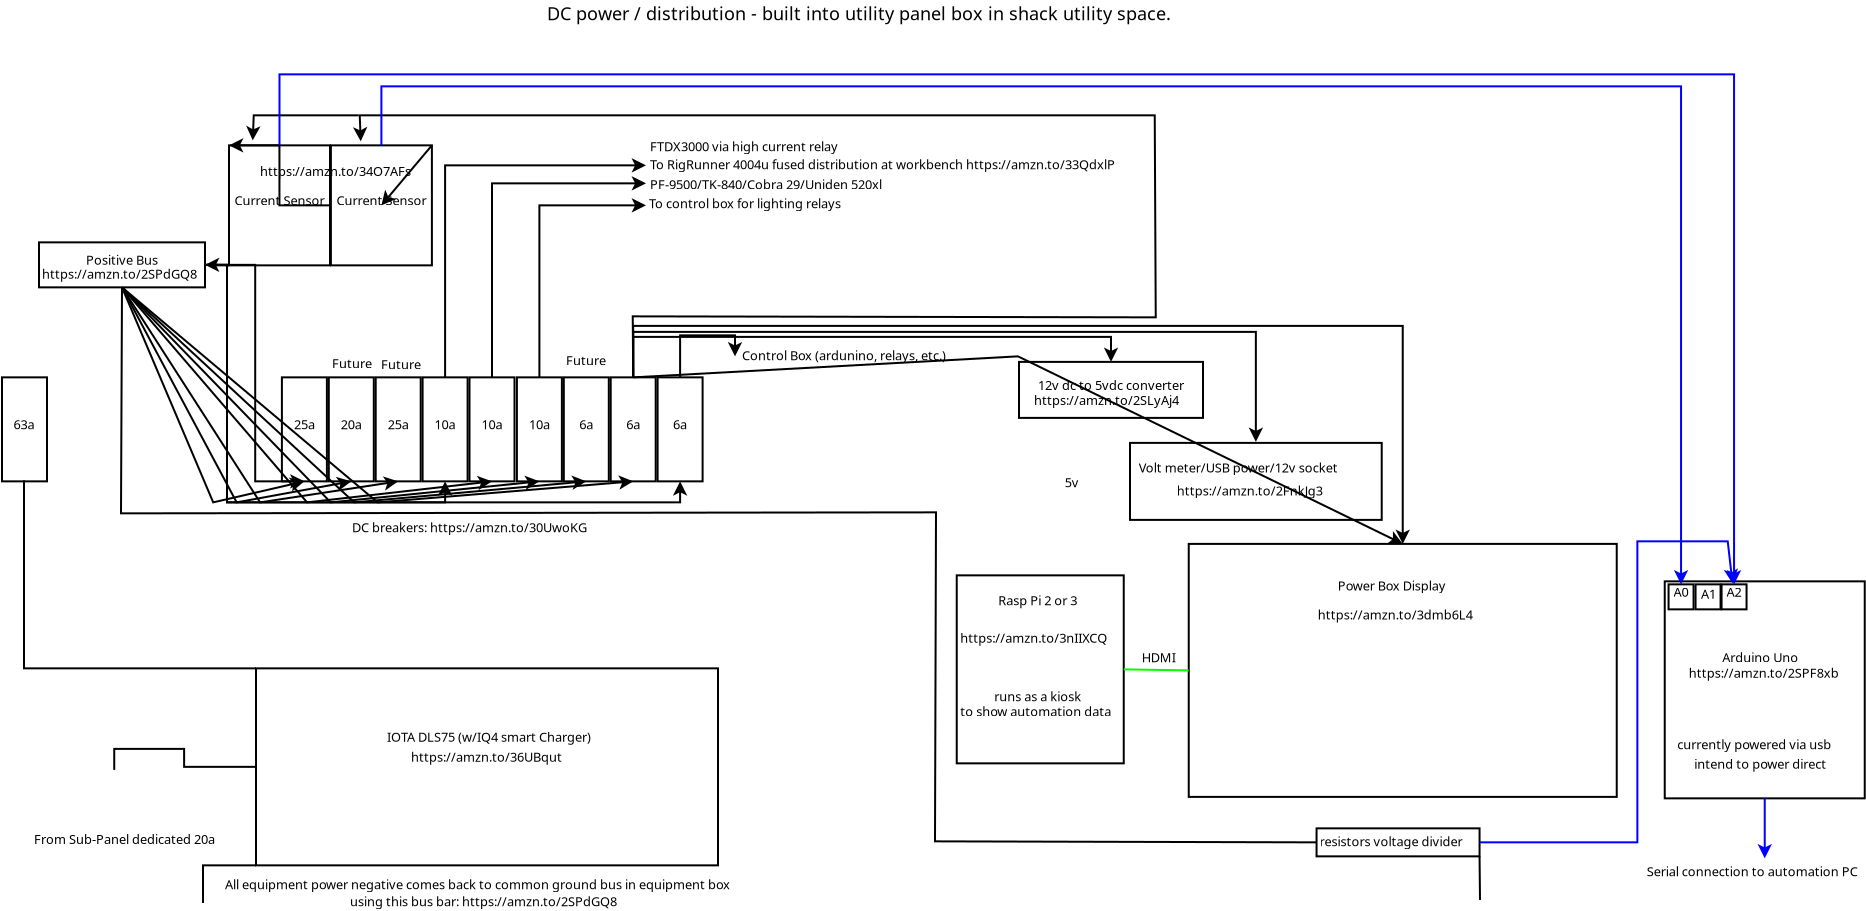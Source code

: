 <?xml version="1.0" encoding="UTF-8"?>
<dia:diagram xmlns:dia="http://www.lysator.liu.se/~alla/dia/">
  <dia:layer name="Background" visible="true" active="true">
    <dia:object type="Standard - Box" version="0" id="O0">
      <dia:attribute name="obj_pos">
        <dia:point val="-1.5,12.1"/>
      </dia:attribute>
      <dia:attribute name="obj_bb">
        <dia:rectangle val="-1.55,12.05;0.8,17.35"/>
      </dia:attribute>
      <dia:attribute name="elem_corner">
        <dia:point val="-1.5,12.1"/>
      </dia:attribute>
      <dia:attribute name="elem_width">
        <dia:real val="2.25"/>
      </dia:attribute>
      <dia:attribute name="elem_height">
        <dia:real val="5.2"/>
      </dia:attribute>
      <dia:attribute name="show_background">
        <dia:boolean val="true"/>
      </dia:attribute>
    </dia:object>
    <dia:object type="Standard - Box" version="0" id="O1">
      <dia:attribute name="obj_pos">
        <dia:point val="12.495,12.1"/>
      </dia:attribute>
      <dia:attribute name="obj_bb">
        <dia:rectangle val="12.445,12.05;14.795,17.35"/>
      </dia:attribute>
      <dia:attribute name="elem_corner">
        <dia:point val="12.495,12.1"/>
      </dia:attribute>
      <dia:attribute name="elem_width">
        <dia:real val="2.25"/>
      </dia:attribute>
      <dia:attribute name="elem_height">
        <dia:real val="5.2"/>
      </dia:attribute>
      <dia:attribute name="show_background">
        <dia:boolean val="true"/>
      </dia:attribute>
    </dia:object>
    <dia:object type="Standard - Box" version="0" id="O2">
      <dia:attribute name="obj_pos">
        <dia:point val="14.84,12.1"/>
      </dia:attribute>
      <dia:attribute name="obj_bb">
        <dia:rectangle val="14.79,12.05;17.14,17.35"/>
      </dia:attribute>
      <dia:attribute name="elem_corner">
        <dia:point val="14.84,12.1"/>
      </dia:attribute>
      <dia:attribute name="elem_width">
        <dia:real val="2.25"/>
      </dia:attribute>
      <dia:attribute name="elem_height">
        <dia:real val="5.2"/>
      </dia:attribute>
      <dia:attribute name="show_background">
        <dia:boolean val="true"/>
      </dia:attribute>
    </dia:object>
    <dia:object type="Standard - Box" version="0" id="O3">
      <dia:attribute name="obj_pos">
        <dia:point val="17.185,12.1"/>
      </dia:attribute>
      <dia:attribute name="obj_bb">
        <dia:rectangle val="17.135,12.05;19.485,17.35"/>
      </dia:attribute>
      <dia:attribute name="elem_corner">
        <dia:point val="17.185,12.1"/>
      </dia:attribute>
      <dia:attribute name="elem_width">
        <dia:real val="2.25"/>
      </dia:attribute>
      <dia:attribute name="elem_height">
        <dia:real val="5.2"/>
      </dia:attribute>
      <dia:attribute name="show_background">
        <dia:boolean val="true"/>
      </dia:attribute>
    </dia:object>
    <dia:object type="Standard - Box" version="0" id="O4">
      <dia:attribute name="obj_pos">
        <dia:point val="19.53,12.1"/>
      </dia:attribute>
      <dia:attribute name="obj_bb">
        <dia:rectangle val="19.48,12.05;21.83,17.35"/>
      </dia:attribute>
      <dia:attribute name="elem_corner">
        <dia:point val="19.53,12.1"/>
      </dia:attribute>
      <dia:attribute name="elem_width">
        <dia:real val="2.25"/>
      </dia:attribute>
      <dia:attribute name="elem_height">
        <dia:real val="5.2"/>
      </dia:attribute>
      <dia:attribute name="show_background">
        <dia:boolean val="true"/>
      </dia:attribute>
    </dia:object>
    <dia:object type="Standard - Box" version="0" id="O5">
      <dia:attribute name="obj_pos">
        <dia:point val="21.875,12.1"/>
      </dia:attribute>
      <dia:attribute name="obj_bb">
        <dia:rectangle val="21.825,12.05;24.175,17.35"/>
      </dia:attribute>
      <dia:attribute name="elem_corner">
        <dia:point val="21.875,12.1"/>
      </dia:attribute>
      <dia:attribute name="elem_width">
        <dia:real val="2.25"/>
      </dia:attribute>
      <dia:attribute name="elem_height">
        <dia:real val="5.2"/>
      </dia:attribute>
      <dia:attribute name="show_background">
        <dia:boolean val="true"/>
      </dia:attribute>
    </dia:object>
    <dia:object type="Standard - Box" version="0" id="O6">
      <dia:attribute name="obj_pos">
        <dia:point val="24.245,12.1"/>
      </dia:attribute>
      <dia:attribute name="obj_bb">
        <dia:rectangle val="24.195,12.05;26.545,17.35"/>
      </dia:attribute>
      <dia:attribute name="elem_corner">
        <dia:point val="24.245,12.1"/>
      </dia:attribute>
      <dia:attribute name="elem_width">
        <dia:real val="2.25"/>
      </dia:attribute>
      <dia:attribute name="elem_height">
        <dia:real val="5.2"/>
      </dia:attribute>
      <dia:attribute name="show_background">
        <dia:boolean val="true"/>
      </dia:attribute>
    </dia:object>
    <dia:object type="Standard - Box" version="0" id="O7">
      <dia:attribute name="obj_pos">
        <dia:point val="26.59,12.1"/>
      </dia:attribute>
      <dia:attribute name="obj_bb">
        <dia:rectangle val="26.54,12.05;28.89,17.35"/>
      </dia:attribute>
      <dia:attribute name="elem_corner">
        <dia:point val="26.59,12.1"/>
      </dia:attribute>
      <dia:attribute name="elem_width">
        <dia:real val="2.25"/>
      </dia:attribute>
      <dia:attribute name="elem_height">
        <dia:real val="5.2"/>
      </dia:attribute>
      <dia:attribute name="show_background">
        <dia:boolean val="true"/>
      </dia:attribute>
    </dia:object>
    <dia:object type="Standard - Box" version="0" id="O8">
      <dia:attribute name="obj_pos">
        <dia:point val="28.935,12.1"/>
      </dia:attribute>
      <dia:attribute name="obj_bb">
        <dia:rectangle val="28.885,12.05;31.235,17.35"/>
      </dia:attribute>
      <dia:attribute name="elem_corner">
        <dia:point val="28.935,12.1"/>
      </dia:attribute>
      <dia:attribute name="elem_width">
        <dia:real val="2.25"/>
      </dia:attribute>
      <dia:attribute name="elem_height">
        <dia:real val="5.2"/>
      </dia:attribute>
      <dia:attribute name="show_background">
        <dia:boolean val="true"/>
      </dia:attribute>
    </dia:object>
    <dia:object type="Standard - Box" version="0" id="O9">
      <dia:attribute name="obj_pos">
        <dia:point val="31.28,12.1"/>
      </dia:attribute>
      <dia:attribute name="obj_bb">
        <dia:rectangle val="31.23,12.05;33.58,17.35"/>
      </dia:attribute>
      <dia:attribute name="elem_corner">
        <dia:point val="31.28,12.1"/>
      </dia:attribute>
      <dia:attribute name="elem_width">
        <dia:real val="2.25"/>
      </dia:attribute>
      <dia:attribute name="elem_height">
        <dia:real val="5.2"/>
      </dia:attribute>
      <dia:attribute name="show_background">
        <dia:boolean val="true"/>
      </dia:attribute>
    </dia:object>
    <dia:object type="Standard - Text" version="1" id="O10">
      <dia:attribute name="obj_pos">
        <dia:point val="-0.375,14.7"/>
      </dia:attribute>
      <dia:attribute name="obj_bb">
        <dia:rectangle val="-0.979,14.105;0.229,14.85"/>
      </dia:attribute>
      <dia:attribute name="text">
        <dia:composite type="text">
          <dia:attribute name="string">
            <dia:string>#63a#</dia:string>
          </dia:attribute>
          <dia:attribute name="font">
            <dia:font family="sans" style="0" name="Helvetica"/>
          </dia:attribute>
          <dia:attribute name="height">
            <dia:real val="0.8"/>
          </dia:attribute>
          <dia:attribute name="pos">
            <dia:point val="-0.375,14.7"/>
          </dia:attribute>
          <dia:attribute name="color">
            <dia:color val="#000000"/>
          </dia:attribute>
          <dia:attribute name="alignment">
            <dia:enum val="1"/>
          </dia:attribute>
        </dia:composite>
      </dia:attribute>
      <dia:attribute name="valign">
        <dia:enum val="3"/>
      </dia:attribute>
      <dia:connections>
        <dia:connection handle="0" to="O0" connection="8"/>
      </dia:connections>
    </dia:object>
    <dia:object type="Standard - Text" version="1" id="O11">
      <dia:attribute name="obj_pos">
        <dia:point val="13.62,14.7"/>
      </dia:attribute>
      <dia:attribute name="obj_bb">
        <dia:rectangle val="13.016,14.105;14.224,14.85"/>
      </dia:attribute>
      <dia:attribute name="text">
        <dia:composite type="text">
          <dia:attribute name="string">
            <dia:string>#25a#</dia:string>
          </dia:attribute>
          <dia:attribute name="font">
            <dia:font family="sans" style="0" name="Helvetica"/>
          </dia:attribute>
          <dia:attribute name="height">
            <dia:real val="0.8"/>
          </dia:attribute>
          <dia:attribute name="pos">
            <dia:point val="13.62,14.7"/>
          </dia:attribute>
          <dia:attribute name="color">
            <dia:color val="#000000"/>
          </dia:attribute>
          <dia:attribute name="alignment">
            <dia:enum val="1"/>
          </dia:attribute>
        </dia:composite>
      </dia:attribute>
      <dia:attribute name="valign">
        <dia:enum val="3"/>
      </dia:attribute>
      <dia:connections>
        <dia:connection handle="0" to="O1" connection="8"/>
      </dia:connections>
    </dia:object>
    <dia:object type="Standard - Text" version="1" id="O12">
      <dia:attribute name="obj_pos">
        <dia:point val="15.965,14.7"/>
      </dia:attribute>
      <dia:attribute name="obj_bb">
        <dia:rectangle val="15.361,14.105;16.569,14.85"/>
      </dia:attribute>
      <dia:attribute name="text">
        <dia:composite type="text">
          <dia:attribute name="string">
            <dia:string>#20a#</dia:string>
          </dia:attribute>
          <dia:attribute name="font">
            <dia:font family="sans" style="0" name="Helvetica"/>
          </dia:attribute>
          <dia:attribute name="height">
            <dia:real val="0.8"/>
          </dia:attribute>
          <dia:attribute name="pos">
            <dia:point val="15.965,14.7"/>
          </dia:attribute>
          <dia:attribute name="color">
            <dia:color val="#000000"/>
          </dia:attribute>
          <dia:attribute name="alignment">
            <dia:enum val="1"/>
          </dia:attribute>
        </dia:composite>
      </dia:attribute>
      <dia:attribute name="valign">
        <dia:enum val="3"/>
      </dia:attribute>
      <dia:connections>
        <dia:connection handle="0" to="O2" connection="8"/>
      </dia:connections>
    </dia:object>
    <dia:object type="Standard - Text" version="1" id="O13">
      <dia:attribute name="obj_pos">
        <dia:point val="18.31,14.7"/>
      </dia:attribute>
      <dia:attribute name="obj_bb">
        <dia:rectangle val="17.706,14.105;18.914,14.85"/>
      </dia:attribute>
      <dia:attribute name="text">
        <dia:composite type="text">
          <dia:attribute name="string">
            <dia:string>#25a#</dia:string>
          </dia:attribute>
          <dia:attribute name="font">
            <dia:font family="sans" style="0" name="Helvetica"/>
          </dia:attribute>
          <dia:attribute name="height">
            <dia:real val="0.8"/>
          </dia:attribute>
          <dia:attribute name="pos">
            <dia:point val="18.31,14.7"/>
          </dia:attribute>
          <dia:attribute name="color">
            <dia:color val="#000000"/>
          </dia:attribute>
          <dia:attribute name="alignment">
            <dia:enum val="1"/>
          </dia:attribute>
        </dia:composite>
      </dia:attribute>
      <dia:attribute name="valign">
        <dia:enum val="3"/>
      </dia:attribute>
      <dia:connections>
        <dia:connection handle="0" to="O3" connection="8"/>
      </dia:connections>
    </dia:object>
    <dia:object type="Standard - Text" version="1" id="O14">
      <dia:attribute name="obj_pos">
        <dia:point val="20.655,14.7"/>
      </dia:attribute>
      <dia:attribute name="obj_bb">
        <dia:rectangle val="20.051,14.105;21.259,14.85"/>
      </dia:attribute>
      <dia:attribute name="text">
        <dia:composite type="text">
          <dia:attribute name="string">
            <dia:string>#10a#</dia:string>
          </dia:attribute>
          <dia:attribute name="font">
            <dia:font family="sans" style="0" name="Helvetica"/>
          </dia:attribute>
          <dia:attribute name="height">
            <dia:real val="0.8"/>
          </dia:attribute>
          <dia:attribute name="pos">
            <dia:point val="20.655,14.7"/>
          </dia:attribute>
          <dia:attribute name="color">
            <dia:color val="#000000"/>
          </dia:attribute>
          <dia:attribute name="alignment">
            <dia:enum val="1"/>
          </dia:attribute>
        </dia:composite>
      </dia:attribute>
      <dia:attribute name="valign">
        <dia:enum val="3"/>
      </dia:attribute>
      <dia:connections>
        <dia:connection handle="0" to="O4" connection="8"/>
      </dia:connections>
    </dia:object>
    <dia:object type="Standard - Text" version="1" id="O15">
      <dia:attribute name="obj_pos">
        <dia:point val="23,14.7"/>
      </dia:attribute>
      <dia:attribute name="obj_bb">
        <dia:rectangle val="22.396,14.105;23.604,14.85"/>
      </dia:attribute>
      <dia:attribute name="text">
        <dia:composite type="text">
          <dia:attribute name="string">
            <dia:string>#10a#</dia:string>
          </dia:attribute>
          <dia:attribute name="font">
            <dia:font family="sans" style="0" name="Helvetica"/>
          </dia:attribute>
          <dia:attribute name="height">
            <dia:real val="0.8"/>
          </dia:attribute>
          <dia:attribute name="pos">
            <dia:point val="23,14.7"/>
          </dia:attribute>
          <dia:attribute name="color">
            <dia:color val="#000000"/>
          </dia:attribute>
          <dia:attribute name="alignment">
            <dia:enum val="1"/>
          </dia:attribute>
        </dia:composite>
      </dia:attribute>
      <dia:attribute name="valign">
        <dia:enum val="3"/>
      </dia:attribute>
      <dia:connections>
        <dia:connection handle="0" to="O5" connection="8"/>
      </dia:connections>
    </dia:object>
    <dia:object type="Standard - Text" version="1" id="O16">
      <dia:attribute name="obj_pos">
        <dia:point val="25.37,14.7"/>
      </dia:attribute>
      <dia:attribute name="obj_bb">
        <dia:rectangle val="24.766,14.105;25.974,14.85"/>
      </dia:attribute>
      <dia:attribute name="text">
        <dia:composite type="text">
          <dia:attribute name="string">
            <dia:string>#10a#</dia:string>
          </dia:attribute>
          <dia:attribute name="font">
            <dia:font family="sans" style="0" name="Helvetica"/>
          </dia:attribute>
          <dia:attribute name="height">
            <dia:real val="0.8"/>
          </dia:attribute>
          <dia:attribute name="pos">
            <dia:point val="25.37,14.7"/>
          </dia:attribute>
          <dia:attribute name="color">
            <dia:color val="#000000"/>
          </dia:attribute>
          <dia:attribute name="alignment">
            <dia:enum val="1"/>
          </dia:attribute>
        </dia:composite>
      </dia:attribute>
      <dia:attribute name="valign">
        <dia:enum val="3"/>
      </dia:attribute>
      <dia:connections>
        <dia:connection handle="0" to="O6" connection="8"/>
      </dia:connections>
    </dia:object>
    <dia:object type="Standard - Text" version="1" id="O17">
      <dia:attribute name="obj_pos">
        <dia:point val="27.715,14.7"/>
      </dia:attribute>
      <dia:attribute name="obj_bb">
        <dia:rectangle val="27.315,14.105;28.115,14.85"/>
      </dia:attribute>
      <dia:attribute name="text">
        <dia:composite type="text">
          <dia:attribute name="string">
            <dia:string>#6a#</dia:string>
          </dia:attribute>
          <dia:attribute name="font">
            <dia:font family="sans" style="0" name="Helvetica"/>
          </dia:attribute>
          <dia:attribute name="height">
            <dia:real val="0.8"/>
          </dia:attribute>
          <dia:attribute name="pos">
            <dia:point val="27.715,14.7"/>
          </dia:attribute>
          <dia:attribute name="color">
            <dia:color val="#000000"/>
          </dia:attribute>
          <dia:attribute name="alignment">
            <dia:enum val="1"/>
          </dia:attribute>
        </dia:composite>
      </dia:attribute>
      <dia:attribute name="valign">
        <dia:enum val="3"/>
      </dia:attribute>
      <dia:connections>
        <dia:connection handle="0" to="O7" connection="8"/>
      </dia:connections>
    </dia:object>
    <dia:object type="Standard - Text" version="1" id="O18">
      <dia:attribute name="obj_pos">
        <dia:point val="30.06,14.7"/>
      </dia:attribute>
      <dia:attribute name="obj_bb">
        <dia:rectangle val="29.66,14.105;30.46,14.85"/>
      </dia:attribute>
      <dia:attribute name="text">
        <dia:composite type="text">
          <dia:attribute name="string">
            <dia:string>#6a#</dia:string>
          </dia:attribute>
          <dia:attribute name="font">
            <dia:font family="sans" style="0" name="Helvetica"/>
          </dia:attribute>
          <dia:attribute name="height">
            <dia:real val="0.8"/>
          </dia:attribute>
          <dia:attribute name="pos">
            <dia:point val="30.06,14.7"/>
          </dia:attribute>
          <dia:attribute name="color">
            <dia:color val="#000000"/>
          </dia:attribute>
          <dia:attribute name="alignment">
            <dia:enum val="1"/>
          </dia:attribute>
        </dia:composite>
      </dia:attribute>
      <dia:attribute name="valign">
        <dia:enum val="3"/>
      </dia:attribute>
      <dia:connections>
        <dia:connection handle="0" to="O8" connection="8"/>
      </dia:connections>
    </dia:object>
    <dia:object type="Standard - Text" version="1" id="O19">
      <dia:attribute name="obj_pos">
        <dia:point val="32.405,14.7"/>
      </dia:attribute>
      <dia:attribute name="obj_bb">
        <dia:rectangle val="32.005,14.105;32.805,14.85"/>
      </dia:attribute>
      <dia:attribute name="text">
        <dia:composite type="text">
          <dia:attribute name="string">
            <dia:string>#6a#</dia:string>
          </dia:attribute>
          <dia:attribute name="font">
            <dia:font family="sans" style="0" name="Helvetica"/>
          </dia:attribute>
          <dia:attribute name="height">
            <dia:real val="0.8"/>
          </dia:attribute>
          <dia:attribute name="pos">
            <dia:point val="32.405,14.7"/>
          </dia:attribute>
          <dia:attribute name="color">
            <dia:color val="#000000"/>
          </dia:attribute>
          <dia:attribute name="alignment">
            <dia:enum val="1"/>
          </dia:attribute>
        </dia:composite>
      </dia:attribute>
      <dia:attribute name="valign">
        <dia:enum val="3"/>
      </dia:attribute>
      <dia:connections>
        <dia:connection handle="0" to="O9" connection="8"/>
      </dia:connections>
    </dia:object>
    <dia:object type="Standard - Text" version="1" id="O20">
      <dia:attribute name="obj_pos">
        <dia:point val="16,19.85"/>
      </dia:attribute>
      <dia:attribute name="obj_bb">
        <dia:rectangle val="16,19.255;28.595,20"/>
      </dia:attribute>
      <dia:attribute name="text">
        <dia:composite type="text">
          <dia:attribute name="string">
            <dia:string>#DC breakers: https://amzn.to/30UwoKG#</dia:string>
          </dia:attribute>
          <dia:attribute name="font">
            <dia:font family="sans" style="0" name="Helvetica"/>
          </dia:attribute>
          <dia:attribute name="height">
            <dia:real val="0.8"/>
          </dia:attribute>
          <dia:attribute name="pos">
            <dia:point val="16,19.85"/>
          </dia:attribute>
          <dia:attribute name="color">
            <dia:color val="#000000"/>
          </dia:attribute>
          <dia:attribute name="alignment">
            <dia:enum val="0"/>
          </dia:attribute>
        </dia:composite>
      </dia:attribute>
      <dia:attribute name="valign">
        <dia:enum val="3"/>
      </dia:attribute>
    </dia:object>
    <dia:object type="Standard - Box" version="0" id="O21">
      <dia:attribute name="obj_pos">
        <dia:point val="11.2,26.65"/>
      </dia:attribute>
      <dia:attribute name="obj_bb">
        <dia:rectangle val="11.15,26.6;34.35,36.55"/>
      </dia:attribute>
      <dia:attribute name="elem_corner">
        <dia:point val="11.2,26.65"/>
      </dia:attribute>
      <dia:attribute name="elem_width">
        <dia:real val="23.1"/>
      </dia:attribute>
      <dia:attribute name="elem_height">
        <dia:real val="9.85"/>
      </dia:attribute>
      <dia:attribute name="show_background">
        <dia:boolean val="true"/>
      </dia:attribute>
    </dia:object>
    <dia:object type="Standard - Text" version="1" id="O22">
      <dia:attribute name="obj_pos">
        <dia:point val="17.75,30.325"/>
      </dia:attribute>
      <dia:attribute name="obj_bb">
        <dia:rectangle val="17.75,29.73;28.927,30.475"/>
      </dia:attribute>
      <dia:attribute name="text">
        <dia:composite type="text">
          <dia:attribute name="string">
            <dia:string>#IOTA DLS75 (w/IQ4 smart Charger)#</dia:string>
          </dia:attribute>
          <dia:attribute name="font">
            <dia:font family="sans" style="0" name="Helvetica"/>
          </dia:attribute>
          <dia:attribute name="height">
            <dia:real val="0.8"/>
          </dia:attribute>
          <dia:attribute name="pos">
            <dia:point val="17.75,30.325"/>
          </dia:attribute>
          <dia:attribute name="color">
            <dia:color val="#000000"/>
          </dia:attribute>
          <dia:attribute name="alignment">
            <dia:enum val="0"/>
          </dia:attribute>
        </dia:composite>
      </dia:attribute>
      <dia:attribute name="valign">
        <dia:enum val="3"/>
      </dia:attribute>
      <dia:connections>
        <dia:connection handle="0" to="O21" connection="8"/>
      </dia:connections>
    </dia:object>
    <dia:object type="Standard - Text" version="1" id="O23">
      <dia:attribute name="obj_pos">
        <dia:point val="18.95,31.325"/>
      </dia:attribute>
      <dia:attribute name="obj_bb">
        <dia:rectangle val="18.95,30.73;26.84,31.475"/>
      </dia:attribute>
      <dia:attribute name="text">
        <dia:composite type="text">
          <dia:attribute name="string">
            <dia:string>#https://amzn.to/36UBqut#</dia:string>
          </dia:attribute>
          <dia:attribute name="font">
            <dia:font family="sans" style="0" name="Helvetica"/>
          </dia:attribute>
          <dia:attribute name="height">
            <dia:real val="0.8"/>
          </dia:attribute>
          <dia:attribute name="pos">
            <dia:point val="18.95,31.325"/>
          </dia:attribute>
          <dia:attribute name="color">
            <dia:color val="#000000"/>
          </dia:attribute>
          <dia:attribute name="alignment">
            <dia:enum val="0"/>
          </dia:attribute>
        </dia:composite>
      </dia:attribute>
      <dia:attribute name="valign">
        <dia:enum val="3"/>
      </dia:attribute>
    </dia:object>
    <dia:object type="Electrical - Grounding d" version="1" id="O24">
      <dia:attribute name="obj_pos">
        <dia:point val="7.2,37.3"/>
      </dia:attribute>
      <dia:attribute name="obj_bb">
        <dia:rectangle val="7.2,37.3;9.9,40"/>
      </dia:attribute>
      <dia:attribute name="meta">
        <dia:composite type="dict"/>
      </dia:attribute>
      <dia:attribute name="elem_corner">
        <dia:point val="7.2,37.3"/>
      </dia:attribute>
      <dia:attribute name="elem_width">
        <dia:real val="2.7"/>
      </dia:attribute>
      <dia:attribute name="elem_height">
        <dia:real val="2.7"/>
      </dia:attribute>
      <dia:attribute name="line_width">
        <dia:real val="0.1"/>
      </dia:attribute>
      <dia:attribute name="line_colour">
        <dia:color val="#000000"/>
      </dia:attribute>
      <dia:attribute name="fill_colour">
        <dia:color val="#ffffff"/>
      </dia:attribute>
      <dia:attribute name="show_background">
        <dia:boolean val="true"/>
      </dia:attribute>
      <dia:attribute name="line_style">
        <dia:enum val="0"/>
        <dia:real val="1"/>
      </dia:attribute>
      <dia:attribute name="padding">
        <dia:real val="0.1"/>
      </dia:attribute>
      <dia:attribute name="text">
        <dia:composite type="text">
          <dia:attribute name="string">
            <dia:string>##</dia:string>
          </dia:attribute>
          <dia:attribute name="font">
            <dia:font family="sans" style="0" name="Helvetica"/>
          </dia:attribute>
          <dia:attribute name="height">
            <dia:real val="0.8"/>
          </dia:attribute>
          <dia:attribute name="pos">
            <dia:point val="9.73,39.525"/>
          </dia:attribute>
          <dia:attribute name="color">
            <dia:color val="#000000"/>
          </dia:attribute>
          <dia:attribute name="alignment">
            <dia:enum val="0"/>
          </dia:attribute>
        </dia:composite>
      </dia:attribute>
      <dia:attribute name="flip_horizontal">
        <dia:boolean val="false"/>
      </dia:attribute>
      <dia:attribute name="flip_vertical">
        <dia:boolean val="false"/>
      </dia:attribute>
      <dia:attribute name="subscale">
        <dia:real val="1"/>
      </dia:attribute>
    </dia:object>
    <dia:object type="Standard - Text" version="1" id="O25">
      <dia:attribute name="obj_pos">
        <dia:point val="9.65,37.7"/>
      </dia:attribute>
      <dia:attribute name="obj_bb">
        <dia:rectangle val="9.65,37.105;36.82,37.85"/>
      </dia:attribute>
      <dia:attribute name="text">
        <dia:composite type="text">
          <dia:attribute name="string">
            <dia:string>#All equipment power negative comes back to common ground bus in equipment box#</dia:string>
          </dia:attribute>
          <dia:attribute name="font">
            <dia:font family="sans" style="0" name="Helvetica"/>
          </dia:attribute>
          <dia:attribute name="height">
            <dia:real val="0.8"/>
          </dia:attribute>
          <dia:attribute name="pos">
            <dia:point val="9.65,37.7"/>
          </dia:attribute>
          <dia:attribute name="color">
            <dia:color val="#000000"/>
          </dia:attribute>
          <dia:attribute name="alignment">
            <dia:enum val="0"/>
          </dia:attribute>
        </dia:composite>
      </dia:attribute>
      <dia:attribute name="valign">
        <dia:enum val="3"/>
      </dia:attribute>
    </dia:object>
    <dia:object type="Standard - ZigZagLine" version="1" id="O26">
      <dia:attribute name="obj_pos">
        <dia:point val="11.2,36.5"/>
      </dia:attribute>
      <dia:attribute name="obj_bb">
        <dia:rectangle val="8.5,36.45;11.25,38.451"/>
      </dia:attribute>
      <dia:attribute name="orth_points">
        <dia:point val="11.2,36.5"/>
        <dia:point val="8.55,36.5"/>
        <dia:point val="8.55,38.38"/>
        <dia:point val="8.55,38.38"/>
      </dia:attribute>
      <dia:attribute name="orth_orient">
        <dia:enum val="0"/>
        <dia:enum val="1"/>
        <dia:enum val="0"/>
      </dia:attribute>
      <dia:attribute name="autorouting">
        <dia:boolean val="false"/>
      </dia:attribute>
      <dia:connections>
        <dia:connection handle="0" to="O21" connection="5"/>
        <dia:connection handle="1" to="O24" connection="0"/>
      </dia:connections>
    </dia:object>
    <dia:object type="Standard - ZigZagLine" version="1" id="O27">
      <dia:attribute name="obj_pos">
        <dia:point val="11.2,26.65"/>
      </dia:attribute>
      <dia:attribute name="obj_bb">
        <dia:rectangle val="-0.45,17.25;11.25,26.7"/>
      </dia:attribute>
      <dia:attribute name="orth_points">
        <dia:point val="11.2,26.65"/>
        <dia:point val="-0.4,26.65"/>
        <dia:point val="-0.4,17.3"/>
        <dia:point val="-0.375,17.3"/>
      </dia:attribute>
      <dia:attribute name="orth_orient">
        <dia:enum val="0"/>
        <dia:enum val="1"/>
        <dia:enum val="0"/>
      </dia:attribute>
      <dia:attribute name="autorouting">
        <dia:boolean val="false"/>
      </dia:attribute>
      <dia:connections>
        <dia:connection handle="0" to="O21" connection="0"/>
        <dia:connection handle="1" to="O0" connection="6"/>
      </dia:connections>
    </dia:object>
    <dia:object type="Standard - Box" version="0" id="O28">
      <dia:attribute name="obj_pos">
        <dia:point val="9.85,0.5"/>
      </dia:attribute>
      <dia:attribute name="obj_bb">
        <dia:rectangle val="9.8,0.45;14.95,6.55"/>
      </dia:attribute>
      <dia:attribute name="elem_corner">
        <dia:point val="9.85,0.5"/>
      </dia:attribute>
      <dia:attribute name="elem_width">
        <dia:real val="5.05"/>
      </dia:attribute>
      <dia:attribute name="elem_height">
        <dia:real val="6"/>
      </dia:attribute>
      <dia:attribute name="show_background">
        <dia:boolean val="true"/>
      </dia:attribute>
    </dia:object>
    <dia:object type="Standard - Text" version="1" id="O29">
      <dia:attribute name="obj_pos">
        <dia:point val="12.375,3.5"/>
      </dia:attribute>
      <dia:attribute name="obj_bb">
        <dia:rectangle val="9.963,2.905;14.787,3.65"/>
      </dia:attribute>
      <dia:attribute name="text">
        <dia:composite type="text">
          <dia:attribute name="string">
            <dia:string>#Current Sensor#</dia:string>
          </dia:attribute>
          <dia:attribute name="font">
            <dia:font family="sans" style="0" name="Helvetica"/>
          </dia:attribute>
          <dia:attribute name="height">
            <dia:real val="0.8"/>
          </dia:attribute>
          <dia:attribute name="pos">
            <dia:point val="12.375,3.5"/>
          </dia:attribute>
          <dia:attribute name="color">
            <dia:color val="#000000"/>
          </dia:attribute>
          <dia:attribute name="alignment">
            <dia:enum val="1"/>
          </dia:attribute>
        </dia:composite>
      </dia:attribute>
      <dia:attribute name="valign">
        <dia:enum val="3"/>
      </dia:attribute>
      <dia:connections>
        <dia:connection handle="0" to="O28" connection="8"/>
      </dia:connections>
    </dia:object>
    <dia:object type="Standard - Box" version="0" id="O30">
      <dia:attribute name="obj_pos">
        <dia:point val="14.945,0.5"/>
      </dia:attribute>
      <dia:attribute name="obj_bb">
        <dia:rectangle val="14.895,0.45;20.045,6.55"/>
      </dia:attribute>
      <dia:attribute name="elem_corner">
        <dia:point val="14.945,0.5"/>
      </dia:attribute>
      <dia:attribute name="elem_width">
        <dia:real val="5.05"/>
      </dia:attribute>
      <dia:attribute name="elem_height">
        <dia:real val="6"/>
      </dia:attribute>
      <dia:attribute name="show_background">
        <dia:boolean val="true"/>
      </dia:attribute>
    </dia:object>
    <dia:object type="Standard - Text" version="1" id="O31">
      <dia:attribute name="obj_pos">
        <dia:point val="17.47,3.5"/>
      </dia:attribute>
      <dia:attribute name="obj_bb">
        <dia:rectangle val="15.057,2.905;19.883,3.65"/>
      </dia:attribute>
      <dia:attribute name="text">
        <dia:composite type="text">
          <dia:attribute name="string">
            <dia:string>#Current Sensor#</dia:string>
          </dia:attribute>
          <dia:attribute name="font">
            <dia:font family="sans" style="0" name="Helvetica"/>
          </dia:attribute>
          <dia:attribute name="height">
            <dia:real val="0.8"/>
          </dia:attribute>
          <dia:attribute name="pos">
            <dia:point val="17.47,3.5"/>
          </dia:attribute>
          <dia:attribute name="color">
            <dia:color val="#000000"/>
          </dia:attribute>
          <dia:attribute name="alignment">
            <dia:enum val="1"/>
          </dia:attribute>
        </dia:composite>
      </dia:attribute>
      <dia:attribute name="valign">
        <dia:enum val="3"/>
      </dia:attribute>
      <dia:connections>
        <dia:connection handle="0" to="O30" connection="8"/>
      </dia:connections>
    </dia:object>
    <dia:object type="Standard - ZigZagLine" version="1" id="O32">
      <dia:attribute name="obj_pos">
        <dia:point val="-0.375,12.1"/>
      </dia:attribute>
      <dia:attribute name="obj_bb">
        <dia:rectangle val="-0.425,0.138;9.962,12.15"/>
      </dia:attribute>
      <dia:attribute name="orth_points">
        <dia:point val="-0.375,12.1"/>
        <dia:point val="-0.375,0.5"/>
        <dia:point val="9.85,0.5"/>
      </dia:attribute>
      <dia:attribute name="orth_orient">
        <dia:enum val="1"/>
        <dia:enum val="0"/>
      </dia:attribute>
      <dia:attribute name="autorouting">
        <dia:boolean val="true"/>
      </dia:attribute>
      <dia:attribute name="end_arrow">
        <dia:enum val="22"/>
      </dia:attribute>
      <dia:attribute name="end_arrow_length">
        <dia:real val="0.5"/>
      </dia:attribute>
      <dia:attribute name="end_arrow_width">
        <dia:real val="0.5"/>
      </dia:attribute>
      <dia:connections>
        <dia:connection handle="0" to="O0" connection="1"/>
        <dia:connection handle="1" to="O28" connection="0"/>
      </dia:connections>
    </dia:object>
    <dia:object type="Standard - Box" version="0" id="O33">
      <dia:attribute name="obj_pos">
        <dia:point val="0.35,5.35"/>
      </dia:attribute>
      <dia:attribute name="obj_bb">
        <dia:rectangle val="0.3,5.3;8.7,7.65"/>
      </dia:attribute>
      <dia:attribute name="elem_corner">
        <dia:point val="0.35,5.35"/>
      </dia:attribute>
      <dia:attribute name="elem_width">
        <dia:real val="8.3"/>
      </dia:attribute>
      <dia:attribute name="elem_height">
        <dia:real val="2.25"/>
      </dia:attribute>
      <dia:attribute name="show_background">
        <dia:boolean val="true"/>
      </dia:attribute>
    </dia:object>
    <dia:object type="Standard - ZigZagLine" version="1" id="O34">
      <dia:attribute name="obj_pos">
        <dia:point val="9.85,6.5"/>
      </dia:attribute>
      <dia:attribute name="obj_bb">
        <dia:rectangle val="8.538,6.113;9.9,6.837"/>
      </dia:attribute>
      <dia:attribute name="orth_points">
        <dia:point val="9.85,6.5"/>
        <dia:point val="9.25,6.5"/>
        <dia:point val="9.25,6.475"/>
        <dia:point val="8.65,6.475"/>
      </dia:attribute>
      <dia:attribute name="orth_orient">
        <dia:enum val="0"/>
        <dia:enum val="1"/>
        <dia:enum val="0"/>
      </dia:attribute>
      <dia:attribute name="autorouting">
        <dia:boolean val="true"/>
      </dia:attribute>
      <dia:attribute name="end_arrow">
        <dia:enum val="22"/>
      </dia:attribute>
      <dia:attribute name="end_arrow_length">
        <dia:real val="0.5"/>
      </dia:attribute>
      <dia:attribute name="end_arrow_width">
        <dia:real val="0.5"/>
      </dia:attribute>
      <dia:connections>
        <dia:connection handle="0" to="O28" connection="5"/>
        <dia:connection handle="1" to="O33" connection="4"/>
      </dia:connections>
    </dia:object>
    <dia:object type="Standard - Text" version="1" id="O35">
      <dia:attribute name="obj_pos">
        <dia:point val="4.5,6.475"/>
      </dia:attribute>
      <dia:attribute name="obj_bb">
        <dia:rectangle val="2.565,5.88;6.435,6.625"/>
      </dia:attribute>
      <dia:attribute name="text">
        <dia:composite type="text">
          <dia:attribute name="string">
            <dia:string>#Positive Bus#</dia:string>
          </dia:attribute>
          <dia:attribute name="font">
            <dia:font family="sans" style="0" name="Helvetica"/>
          </dia:attribute>
          <dia:attribute name="height">
            <dia:real val="0.8"/>
          </dia:attribute>
          <dia:attribute name="pos">
            <dia:point val="4.5,6.475"/>
          </dia:attribute>
          <dia:attribute name="color">
            <dia:color val="#000000"/>
          </dia:attribute>
          <dia:attribute name="alignment">
            <dia:enum val="1"/>
          </dia:attribute>
        </dia:composite>
      </dia:attribute>
      <dia:attribute name="valign">
        <dia:enum val="3"/>
      </dia:attribute>
      <dia:connections>
        <dia:connection handle="0" to="O33" connection="8"/>
      </dia:connections>
    </dia:object>
    <dia:object type="Standard - ZigZagLine" version="1" id="O36">
      <dia:attribute name="obj_pos">
        <dia:point val="4.5,7.6"/>
      </dia:attribute>
      <dia:attribute name="obj_bb">
        <dia:rectangle val="4.45,7.55;13.982,18.4"/>
      </dia:attribute>
      <dia:attribute name="orth_points">
        <dia:point val="4.5,7.6"/>
        <dia:point val="4.5,18.35"/>
        <dia:point val="13.62,18.35"/>
        <dia:point val="13.62,17.3"/>
      </dia:attribute>
      <dia:attribute name="orth_orient">
        <dia:enum val="1"/>
        <dia:enum val="0"/>
        <dia:enum val="1"/>
      </dia:attribute>
      <dia:attribute name="autorouting">
        <dia:boolean val="true"/>
      </dia:attribute>
      <dia:attribute name="end_arrow">
        <dia:enum val="22"/>
      </dia:attribute>
      <dia:attribute name="end_arrow_length">
        <dia:real val="0.5"/>
      </dia:attribute>
      <dia:attribute name="end_arrow_width">
        <dia:real val="0.5"/>
      </dia:attribute>
      <dia:connections>
        <dia:connection handle="0" to="O33" connection="6"/>
        <dia:connection handle="1" to="O1" connection="6"/>
      </dia:connections>
    </dia:object>
    <dia:object type="Standard - ZigZagLine" version="1" id="O37">
      <dia:attribute name="obj_pos">
        <dia:point val="4.5,7.6"/>
      </dia:attribute>
      <dia:attribute name="obj_bb">
        <dia:rectangle val="4.45,7.55;16.327,18.4"/>
      </dia:attribute>
      <dia:attribute name="orth_points">
        <dia:point val="4.5,7.6"/>
        <dia:point val="4.5,18.35"/>
        <dia:point val="15.965,18.35"/>
        <dia:point val="15.965,17.3"/>
      </dia:attribute>
      <dia:attribute name="orth_orient">
        <dia:enum val="1"/>
        <dia:enum val="0"/>
        <dia:enum val="1"/>
      </dia:attribute>
      <dia:attribute name="autorouting">
        <dia:boolean val="true"/>
      </dia:attribute>
      <dia:attribute name="end_arrow">
        <dia:enum val="22"/>
      </dia:attribute>
      <dia:attribute name="end_arrow_length">
        <dia:real val="0.5"/>
      </dia:attribute>
      <dia:attribute name="end_arrow_width">
        <dia:real val="0.5"/>
      </dia:attribute>
      <dia:connections>
        <dia:connection handle="0" to="O33" connection="6"/>
        <dia:connection handle="1" to="O2" connection="6"/>
      </dia:connections>
    </dia:object>
    <dia:object type="Standard - ZigZagLine" version="1" id="O38">
      <dia:attribute name="obj_pos">
        <dia:point val="4.5,7.6"/>
      </dia:attribute>
      <dia:attribute name="obj_bb">
        <dia:rectangle val="4.45,7.55;18.672,18.4"/>
      </dia:attribute>
      <dia:attribute name="orth_points">
        <dia:point val="4.5,7.6"/>
        <dia:point val="4.5,18.35"/>
        <dia:point val="18.31,18.35"/>
        <dia:point val="18.31,17.3"/>
      </dia:attribute>
      <dia:attribute name="orth_orient">
        <dia:enum val="1"/>
        <dia:enum val="0"/>
        <dia:enum val="1"/>
      </dia:attribute>
      <dia:attribute name="autorouting">
        <dia:boolean val="true"/>
      </dia:attribute>
      <dia:attribute name="end_arrow">
        <dia:enum val="22"/>
      </dia:attribute>
      <dia:attribute name="end_arrow_length">
        <dia:real val="0.5"/>
      </dia:attribute>
      <dia:attribute name="end_arrow_width">
        <dia:real val="0.5"/>
      </dia:attribute>
      <dia:connections>
        <dia:connection handle="0" to="O33" connection="6"/>
        <dia:connection handle="1" to="O3" connection="6"/>
      </dia:connections>
    </dia:object>
    <dia:object type="Standard - ZigZagLine" version="1" id="O39">
      <dia:attribute name="obj_pos">
        <dia:point val="4.5,7.65"/>
      </dia:attribute>
      <dia:attribute name="obj_bb">
        <dia:rectangle val="4.45,7.6;21.017,18.4"/>
      </dia:attribute>
      <dia:attribute name="orth_points">
        <dia:point val="4.5,7.65"/>
        <dia:point val="4.5,18.35"/>
        <dia:point val="20.655,18.35"/>
        <dia:point val="20.655,17.3"/>
      </dia:attribute>
      <dia:attribute name="orth_orient">
        <dia:enum val="1"/>
        <dia:enum val="0"/>
        <dia:enum val="1"/>
      </dia:attribute>
      <dia:attribute name="autorouting">
        <dia:boolean val="true"/>
      </dia:attribute>
      <dia:attribute name="end_arrow">
        <dia:enum val="22"/>
      </dia:attribute>
      <dia:attribute name="end_arrow_length">
        <dia:real val="0.5"/>
      </dia:attribute>
      <dia:attribute name="end_arrow_width">
        <dia:real val="0.5"/>
      </dia:attribute>
      <dia:connections>
        <dia:connection handle="0" to="O33" connection="8"/>
        <dia:connection handle="1" to="O4" connection="6"/>
      </dia:connections>
    </dia:object>
    <dia:object type="Standard - ZigZagLine" version="1" id="O40">
      <dia:attribute name="obj_pos">
        <dia:point val="4.5,7.6"/>
      </dia:attribute>
      <dia:attribute name="obj_bb">
        <dia:rectangle val="4.45,7.55;23.362,18.4"/>
      </dia:attribute>
      <dia:attribute name="orth_points">
        <dia:point val="4.5,7.6"/>
        <dia:point val="4.5,18.35"/>
        <dia:point val="23,18.35"/>
        <dia:point val="23,17.3"/>
      </dia:attribute>
      <dia:attribute name="orth_orient">
        <dia:enum val="1"/>
        <dia:enum val="0"/>
        <dia:enum val="1"/>
      </dia:attribute>
      <dia:attribute name="autorouting">
        <dia:boolean val="true"/>
      </dia:attribute>
      <dia:attribute name="end_arrow">
        <dia:enum val="22"/>
      </dia:attribute>
      <dia:attribute name="end_arrow_length">
        <dia:real val="0.5"/>
      </dia:attribute>
      <dia:attribute name="end_arrow_width">
        <dia:real val="0.5"/>
      </dia:attribute>
      <dia:connections>
        <dia:connection handle="0" to="O33" connection="6"/>
        <dia:connection handle="1" to="O5" connection="6"/>
      </dia:connections>
    </dia:object>
    <dia:object type="Standard - ZigZagLine" version="1" id="O41">
      <dia:attribute name="obj_pos">
        <dia:point val="4.5,7.6"/>
      </dia:attribute>
      <dia:attribute name="obj_bb">
        <dia:rectangle val="4.45,7.55;25.732,18.4"/>
      </dia:attribute>
      <dia:attribute name="orth_points">
        <dia:point val="4.5,7.6"/>
        <dia:point val="4.5,18.35"/>
        <dia:point val="25.37,18.35"/>
        <dia:point val="25.37,17.3"/>
      </dia:attribute>
      <dia:attribute name="orth_orient">
        <dia:enum val="1"/>
        <dia:enum val="0"/>
        <dia:enum val="1"/>
      </dia:attribute>
      <dia:attribute name="autorouting">
        <dia:boolean val="true"/>
      </dia:attribute>
      <dia:attribute name="end_arrow">
        <dia:enum val="22"/>
      </dia:attribute>
      <dia:attribute name="end_arrow_length">
        <dia:real val="0.5"/>
      </dia:attribute>
      <dia:attribute name="end_arrow_width">
        <dia:real val="0.5"/>
      </dia:attribute>
      <dia:connections>
        <dia:connection handle="0" to="O33" connection="6"/>
        <dia:connection handle="1" to="O6" connection="6"/>
      </dia:connections>
    </dia:object>
    <dia:object type="Standard - ZigZagLine" version="1" id="O42">
      <dia:attribute name="obj_pos">
        <dia:point val="4.5,7.6"/>
      </dia:attribute>
      <dia:attribute name="obj_bb">
        <dia:rectangle val="4.45,7.55;28.077,18.4"/>
      </dia:attribute>
      <dia:attribute name="orth_points">
        <dia:point val="4.5,7.6"/>
        <dia:point val="4.5,18.35"/>
        <dia:point val="27.715,18.35"/>
        <dia:point val="27.715,17.3"/>
      </dia:attribute>
      <dia:attribute name="orth_orient">
        <dia:enum val="1"/>
        <dia:enum val="0"/>
        <dia:enum val="1"/>
      </dia:attribute>
      <dia:attribute name="autorouting">
        <dia:boolean val="true"/>
      </dia:attribute>
      <dia:attribute name="end_arrow">
        <dia:enum val="22"/>
      </dia:attribute>
      <dia:attribute name="end_arrow_length">
        <dia:real val="0.5"/>
      </dia:attribute>
      <dia:attribute name="end_arrow_width">
        <dia:real val="0.5"/>
      </dia:attribute>
      <dia:connections>
        <dia:connection handle="0" to="O33" connection="6"/>
        <dia:connection handle="1" to="O7" connection="6"/>
      </dia:connections>
    </dia:object>
    <dia:object type="Standard - ZigZagLine" version="1" id="O43">
      <dia:attribute name="obj_pos">
        <dia:point val="4.5,7.6"/>
      </dia:attribute>
      <dia:attribute name="obj_bb">
        <dia:rectangle val="4.45,7.55;30.422,18.4"/>
      </dia:attribute>
      <dia:attribute name="orth_points">
        <dia:point val="4.5,7.6"/>
        <dia:point val="4.5,18.35"/>
        <dia:point val="30.06,18.35"/>
        <dia:point val="30.06,17.3"/>
      </dia:attribute>
      <dia:attribute name="orth_orient">
        <dia:enum val="1"/>
        <dia:enum val="0"/>
        <dia:enum val="1"/>
      </dia:attribute>
      <dia:attribute name="autorouting">
        <dia:boolean val="true"/>
      </dia:attribute>
      <dia:attribute name="end_arrow">
        <dia:enum val="22"/>
      </dia:attribute>
      <dia:attribute name="end_arrow_length">
        <dia:real val="0.5"/>
      </dia:attribute>
      <dia:attribute name="end_arrow_width">
        <dia:real val="0.5"/>
      </dia:attribute>
      <dia:connections>
        <dia:connection handle="0" to="O33" connection="6"/>
        <dia:connection handle="1" to="O8" connection="6"/>
      </dia:connections>
    </dia:object>
    <dia:object type="Standard - ZigZagLine" version="1" id="O44">
      <dia:attribute name="obj_pos">
        <dia:point val="4.5,7.65"/>
      </dia:attribute>
      <dia:attribute name="obj_bb">
        <dia:rectangle val="4.45,7.6;32.767,18.4"/>
      </dia:attribute>
      <dia:attribute name="orth_points">
        <dia:point val="4.5,7.65"/>
        <dia:point val="4.5,18.35"/>
        <dia:point val="32.405,18.35"/>
        <dia:point val="32.405,17.3"/>
      </dia:attribute>
      <dia:attribute name="orth_orient">
        <dia:enum val="1"/>
        <dia:enum val="0"/>
        <dia:enum val="1"/>
      </dia:attribute>
      <dia:attribute name="autorouting">
        <dia:boolean val="true"/>
      </dia:attribute>
      <dia:attribute name="end_arrow">
        <dia:enum val="22"/>
      </dia:attribute>
      <dia:attribute name="end_arrow_length">
        <dia:real val="0.5"/>
      </dia:attribute>
      <dia:attribute name="end_arrow_width">
        <dia:real val="0.5"/>
      </dia:attribute>
      <dia:connections>
        <dia:connection handle="0" to="O33" connection="8"/>
        <dia:connection handle="1" to="O9" connection="6"/>
      </dia:connections>
    </dia:object>
    <dia:object type="Standard - ZigZagLine" version="1" id="O45">
      <dia:attribute name="obj_pos">
        <dia:point val="13.62,12.1"/>
      </dia:attribute>
      <dia:attribute name="obj_bb">
        <dia:rectangle val="13.57,6.439;17.832,12.15"/>
      </dia:attribute>
      <dia:attribute name="orth_points">
        <dia:point val="13.62,12.1"/>
        <dia:point val="13.62,9.325"/>
        <dia:point val="17.47,9.325"/>
        <dia:point val="17.47,6.55"/>
      </dia:attribute>
      <dia:attribute name="orth_orient">
        <dia:enum val="1"/>
        <dia:enum val="0"/>
        <dia:enum val="1"/>
      </dia:attribute>
      <dia:attribute name="autorouting">
        <dia:boolean val="true"/>
      </dia:attribute>
      <dia:attribute name="end_arrow">
        <dia:enum val="22"/>
      </dia:attribute>
      <dia:attribute name="end_arrow_length">
        <dia:real val="0.5"/>
      </dia:attribute>
      <dia:attribute name="end_arrow_width">
        <dia:real val="0.5"/>
      </dia:attribute>
      <dia:connections>
        <dia:connection handle="0" to="O1" connection="1"/>
        <dia:connection handle="1" to="O30" connection="8"/>
      </dia:connections>
    </dia:object>
    <dia:object type="Standard - Line" version="0" id="O46">
      <dia:attribute name="obj_pos">
        <dia:point val="19.995,0.5"/>
      </dia:attribute>
      <dia:attribute name="obj_bb">
        <dia:rectangle val="19.945,0.138;30.862,0.862"/>
      </dia:attribute>
      <dia:attribute name="conn_endpoints">
        <dia:point val="19.995,0.5"/>
        <dia:point val="30.75,0.5"/>
      </dia:attribute>
      <dia:attribute name="numcp">
        <dia:int val="1"/>
      </dia:attribute>
      <dia:attribute name="end_arrow">
        <dia:enum val="22"/>
      </dia:attribute>
      <dia:attribute name="end_arrow_length">
        <dia:real val="0.5"/>
      </dia:attribute>
      <dia:attribute name="end_arrow_width">
        <dia:real val="0.5"/>
      </dia:attribute>
      <dia:connections>
        <dia:connection handle="0" to="O30" connection="2"/>
      </dia:connections>
    </dia:object>
    <dia:object type="Standard - ZigZagLine" version="1" id="O47">
      <dia:attribute name="obj_pos">
        <dia:point val="20.655,12.1"/>
      </dia:attribute>
      <dia:attribute name="obj_bb">
        <dia:rectangle val="20.605,1.138;30.812,12.15"/>
      </dia:attribute>
      <dia:attribute name="orth_points">
        <dia:point val="20.655,12.1"/>
        <dia:point val="20.655,1.5"/>
        <dia:point val="30.7,1.5"/>
        <dia:point val="30.7,1.5"/>
      </dia:attribute>
      <dia:attribute name="orth_orient">
        <dia:enum val="1"/>
        <dia:enum val="0"/>
        <dia:enum val="1"/>
      </dia:attribute>
      <dia:attribute name="autorouting">
        <dia:boolean val="false"/>
      </dia:attribute>
      <dia:attribute name="end_arrow">
        <dia:enum val="22"/>
      </dia:attribute>
      <dia:attribute name="end_arrow_length">
        <dia:real val="0.5"/>
      </dia:attribute>
      <dia:attribute name="end_arrow_width">
        <dia:real val="0.5"/>
      </dia:attribute>
      <dia:connections>
        <dia:connection handle="0" to="O4" connection="1"/>
      </dia:connections>
    </dia:object>
    <dia:object type="Standard - Text" version="1" id="O48">
      <dia:attribute name="obj_pos">
        <dia:point val="30.9,1.7"/>
      </dia:attribute>
      <dia:attribute name="obj_bb">
        <dia:rectangle val="30.9,1.105;55.822,1.85"/>
      </dia:attribute>
      <dia:attribute name="text">
        <dia:composite type="text">
          <dia:attribute name="string">
            <dia:string>#To RigRunner 4004u fused distribution at workbench https://amzn.to/33QdxlP#</dia:string>
          </dia:attribute>
          <dia:attribute name="font">
            <dia:font family="sans" style="0" name="Helvetica"/>
          </dia:attribute>
          <dia:attribute name="height">
            <dia:real val="0.8"/>
          </dia:attribute>
          <dia:attribute name="pos">
            <dia:point val="30.9,1.7"/>
          </dia:attribute>
          <dia:attribute name="color">
            <dia:color val="#000000"/>
          </dia:attribute>
          <dia:attribute name="alignment">
            <dia:enum val="0"/>
          </dia:attribute>
        </dia:composite>
      </dia:attribute>
      <dia:attribute name="valign">
        <dia:enum val="3"/>
      </dia:attribute>
    </dia:object>
    <dia:object type="Standard - Text" version="1" id="O49">
      <dia:attribute name="obj_pos">
        <dia:point val="17.45,11.7"/>
      </dia:attribute>
      <dia:attribute name="obj_bb">
        <dia:rectangle val="17.45,11.105;19.535,11.85"/>
      </dia:attribute>
      <dia:attribute name="text">
        <dia:composite type="text">
          <dia:attribute name="string">
            <dia:string>#Future#</dia:string>
          </dia:attribute>
          <dia:attribute name="font">
            <dia:font family="sans" style="0" name="Helvetica"/>
          </dia:attribute>
          <dia:attribute name="height">
            <dia:real val="0.8"/>
          </dia:attribute>
          <dia:attribute name="pos">
            <dia:point val="17.45,11.7"/>
          </dia:attribute>
          <dia:attribute name="color">
            <dia:color val="#000000"/>
          </dia:attribute>
          <dia:attribute name="alignment">
            <dia:enum val="0"/>
          </dia:attribute>
        </dia:composite>
      </dia:attribute>
      <dia:attribute name="valign">
        <dia:enum val="3"/>
      </dia:attribute>
    </dia:object>
    <dia:object type="Standard - Text" version="1" id="O50">
      <dia:attribute name="obj_pos">
        <dia:point val="14.995,11.645"/>
      </dia:attribute>
      <dia:attribute name="obj_bb">
        <dia:rectangle val="14.995,11.05;17.08,11.795"/>
      </dia:attribute>
      <dia:attribute name="text">
        <dia:composite type="text">
          <dia:attribute name="string">
            <dia:string>#Future#</dia:string>
          </dia:attribute>
          <dia:attribute name="font">
            <dia:font family="sans" style="0" name="Helvetica"/>
          </dia:attribute>
          <dia:attribute name="height">
            <dia:real val="0.8"/>
          </dia:attribute>
          <dia:attribute name="pos">
            <dia:point val="14.995,11.645"/>
          </dia:attribute>
          <dia:attribute name="color">
            <dia:color val="#000000"/>
          </dia:attribute>
          <dia:attribute name="alignment">
            <dia:enum val="0"/>
          </dia:attribute>
        </dia:composite>
      </dia:attribute>
      <dia:attribute name="valign">
        <dia:enum val="3"/>
      </dia:attribute>
    </dia:object>
    <dia:object type="Standard - ZigZagLine" version="1" id="O51">
      <dia:attribute name="obj_pos">
        <dia:point val="32.405,12.1"/>
      </dia:attribute>
      <dia:attribute name="obj_bb">
        <dia:rectangle val="32.355,9.95;35.512,12.15"/>
      </dia:attribute>
      <dia:attribute name="orth_points">
        <dia:point val="32.405,12.1"/>
        <dia:point val="32.405,10"/>
        <dia:point val="35.15,10"/>
        <dia:point val="35.15,11.05"/>
      </dia:attribute>
      <dia:attribute name="orth_orient">
        <dia:enum val="1"/>
        <dia:enum val="0"/>
        <dia:enum val="1"/>
      </dia:attribute>
      <dia:attribute name="autorouting">
        <dia:boolean val="true"/>
      </dia:attribute>
      <dia:attribute name="end_arrow">
        <dia:enum val="22"/>
      </dia:attribute>
      <dia:attribute name="end_arrow_length">
        <dia:real val="0.5"/>
      </dia:attribute>
      <dia:attribute name="end_arrow_width">
        <dia:real val="0.5"/>
      </dia:attribute>
      <dia:connections>
        <dia:connection handle="0" to="O9" connection="1"/>
      </dia:connections>
    </dia:object>
    <dia:object type="Standard - Text" version="1" id="O52">
      <dia:attribute name="obj_pos">
        <dia:point val="35.5,11.25"/>
      </dia:attribute>
      <dia:attribute name="obj_bb">
        <dia:rectangle val="35.5,10.655;46.742,11.4"/>
      </dia:attribute>
      <dia:attribute name="text">
        <dia:composite type="text">
          <dia:attribute name="string">
            <dia:string>#Control Box (ardunino, relays, etc.)#</dia:string>
          </dia:attribute>
          <dia:attribute name="font">
            <dia:font family="sans" style="0" name="Helvetica"/>
          </dia:attribute>
          <dia:attribute name="height">
            <dia:real val="0.8"/>
          </dia:attribute>
          <dia:attribute name="pos">
            <dia:point val="35.5,11.25"/>
          </dia:attribute>
          <dia:attribute name="color">
            <dia:color val="#000000"/>
          </dia:attribute>
          <dia:attribute name="alignment">
            <dia:enum val="0"/>
          </dia:attribute>
        </dia:composite>
      </dia:attribute>
      <dia:attribute name="valign">
        <dia:enum val="3"/>
      </dia:attribute>
    </dia:object>
    <dia:object type="Electronic - source_voltage_alternating" version="1" id="O53">
      <dia:attribute name="obj_pos">
        <dia:point val="3.45,31.727"/>
      </dia:attribute>
      <dia:attribute name="obj_bb">
        <dia:rectangle val="3.4,31.727;4.825,34.377"/>
      </dia:attribute>
      <dia:attribute name="meta">
        <dia:composite type="dict"/>
      </dia:attribute>
      <dia:attribute name="elem_corner">
        <dia:point val="3.45,31.727"/>
      </dia:attribute>
      <dia:attribute name="elem_width">
        <dia:real val="1.325"/>
      </dia:attribute>
      <dia:attribute name="elem_height">
        <dia:real val="2.65"/>
      </dia:attribute>
      <dia:attribute name="line_width">
        <dia:real val="0.1"/>
      </dia:attribute>
      <dia:attribute name="line_colour">
        <dia:color val="#000000"/>
      </dia:attribute>
      <dia:attribute name="fill_colour">
        <dia:color val="#ffffff"/>
      </dia:attribute>
      <dia:attribute name="show_background">
        <dia:boolean val="true"/>
      </dia:attribute>
      <dia:attribute name="line_style">
        <dia:enum val="0"/>
        <dia:real val="1"/>
      </dia:attribute>
      <dia:attribute name="flip_horizontal">
        <dia:boolean val="false"/>
      </dia:attribute>
      <dia:attribute name="flip_vertical">
        <dia:boolean val="false"/>
      </dia:attribute>
      <dia:attribute name="subscale">
        <dia:real val="1"/>
      </dia:attribute>
    </dia:object>
    <dia:object type="Standard - ZigZagLine" version="1" id="O54">
      <dia:attribute name="obj_pos">
        <dia:point val="4.112,31.727"/>
      </dia:attribute>
      <dia:attribute name="obj_bb">
        <dia:rectangle val="4.062,30.627;11.2,31.777"/>
      </dia:attribute>
      <dia:attribute name="orth_points">
        <dia:point val="4.112,31.727"/>
        <dia:point val="4.112,30.677"/>
        <dia:point val="7.606,30.677"/>
        <dia:point val="7.606,31.575"/>
        <dia:point val="11.15,31.575"/>
      </dia:attribute>
      <dia:attribute name="orth_orient">
        <dia:enum val="1"/>
        <dia:enum val="0"/>
        <dia:enum val="1"/>
        <dia:enum val="0"/>
      </dia:attribute>
      <dia:attribute name="autorouting">
        <dia:boolean val="true"/>
      </dia:attribute>
      <dia:connections>
        <dia:connection handle="0" to="O53" connection="0"/>
        <dia:connection handle="1" to="O21" connection="8"/>
      </dia:connections>
    </dia:object>
    <dia:object type="Standard - Text" version="1" id="O55">
      <dia:attribute name="obj_pos">
        <dia:point val="0.1,35.427"/>
      </dia:attribute>
      <dia:attribute name="obj_bb">
        <dia:rectangle val="0.1,34.832;9.95,35.577"/>
      </dia:attribute>
      <dia:attribute name="text">
        <dia:composite type="text">
          <dia:attribute name="string">
            <dia:string>#From Sub-Panel dedicated 20a#</dia:string>
          </dia:attribute>
          <dia:attribute name="font">
            <dia:font family="sans" style="0" name="Helvetica"/>
          </dia:attribute>
          <dia:attribute name="height">
            <dia:real val="0.8"/>
          </dia:attribute>
          <dia:attribute name="pos">
            <dia:point val="0.1,35.427"/>
          </dia:attribute>
          <dia:attribute name="color">
            <dia:color val="#000000"/>
          </dia:attribute>
          <dia:attribute name="alignment">
            <dia:enum val="0"/>
          </dia:attribute>
        </dia:composite>
      </dia:attribute>
      <dia:attribute name="valign">
        <dia:enum val="3"/>
      </dia:attribute>
    </dia:object>
    <dia:object type="Standard - Text" version="1" id="O56">
      <dia:attribute name="obj_pos">
        <dia:point val="11.4,2.027"/>
      </dia:attribute>
      <dia:attribute name="obj_bb">
        <dia:rectangle val="11.4,1.432;19.37,2.177"/>
      </dia:attribute>
      <dia:attribute name="text">
        <dia:composite type="text">
          <dia:attribute name="string">
            <dia:string>#https://amzn.to/34O7AFs#</dia:string>
          </dia:attribute>
          <dia:attribute name="font">
            <dia:font family="sans" style="0" name="Helvetica"/>
          </dia:attribute>
          <dia:attribute name="height">
            <dia:real val="0.8"/>
          </dia:attribute>
          <dia:attribute name="pos">
            <dia:point val="11.4,2.027"/>
          </dia:attribute>
          <dia:attribute name="color">
            <dia:color val="#000000"/>
          </dia:attribute>
          <dia:attribute name="alignment">
            <dia:enum val="0"/>
          </dia:attribute>
        </dia:composite>
      </dia:attribute>
      <dia:attribute name="valign">
        <dia:enum val="3"/>
      </dia:attribute>
    </dia:object>
    <dia:object type="Standard - ZigZagLine" version="1" id="O57">
      <dia:attribute name="obj_pos">
        <dia:point val="30.06,12.1"/>
      </dia:attribute>
      <dia:attribute name="obj_bb">
        <dia:rectangle val="30.01,10.027;54.312,12.15"/>
      </dia:attribute>
      <dia:attribute name="orth_points">
        <dia:point val="30.06,12.1"/>
        <dia:point val="30.06,10.077"/>
        <dia:point val="53.95,10.077"/>
        <dia:point val="53.95,11.327"/>
      </dia:attribute>
      <dia:attribute name="orth_orient">
        <dia:enum val="1"/>
        <dia:enum val="0"/>
        <dia:enum val="1"/>
      </dia:attribute>
      <dia:attribute name="autorouting">
        <dia:boolean val="false"/>
      </dia:attribute>
      <dia:attribute name="end_arrow">
        <dia:enum val="22"/>
      </dia:attribute>
      <dia:attribute name="end_arrow_length">
        <dia:real val="0.5"/>
      </dia:attribute>
      <dia:attribute name="end_arrow_width">
        <dia:real val="0.5"/>
      </dia:attribute>
      <dia:connections>
        <dia:connection handle="0" to="O8" connection="1"/>
        <dia:connection handle="1" to="O60" connection="1"/>
      </dia:connections>
    </dia:object>
    <dia:object type="Standard - ZigZagLine" version="1" id="O58">
      <dia:attribute name="obj_pos">
        <dia:point val="30.06,12.1"/>
      </dia:attribute>
      <dia:attribute name="obj_bb">
        <dia:rectangle val="30.01,9.777;61.555,15.438"/>
      </dia:attribute>
      <dia:attribute name="orth_points">
        <dia:point val="30.06,12.1"/>
        <dia:point val="30.06,9.827"/>
        <dia:point val="61.193,9.827"/>
        <dia:point val="61.193,15.326"/>
      </dia:attribute>
      <dia:attribute name="orth_orient">
        <dia:enum val="1"/>
        <dia:enum val="0"/>
        <dia:enum val="1"/>
      </dia:attribute>
      <dia:attribute name="autorouting">
        <dia:boolean val="false"/>
      </dia:attribute>
      <dia:attribute name="end_arrow">
        <dia:enum val="22"/>
      </dia:attribute>
      <dia:attribute name="end_arrow_length">
        <dia:real val="0.5"/>
      </dia:attribute>
      <dia:attribute name="end_arrow_width">
        <dia:real val="0.5"/>
      </dia:attribute>
      <dia:connections>
        <dia:connection handle="0" to="O8" connection="1"/>
        <dia:connection handle="1" to="O63" connection="8"/>
      </dia:connections>
    </dia:object>
    <dia:object type="Standard - Text" version="1" id="O59">
      <dia:attribute name="obj_pos">
        <dia:point val="35.75,9.477"/>
      </dia:attribute>
      <dia:attribute name="obj_bb">
        <dia:rectangle val="35.75,8.882;35.75,9.627"/>
      </dia:attribute>
      <dia:attribute name="text">
        <dia:composite type="text">
          <dia:attribute name="string">
            <dia:string>##</dia:string>
          </dia:attribute>
          <dia:attribute name="font">
            <dia:font family="sans" style="0" name="Helvetica"/>
          </dia:attribute>
          <dia:attribute name="height">
            <dia:real val="0.8"/>
          </dia:attribute>
          <dia:attribute name="pos">
            <dia:point val="35.75,9.477"/>
          </dia:attribute>
          <dia:attribute name="color">
            <dia:color val="#000000"/>
          </dia:attribute>
          <dia:attribute name="alignment">
            <dia:enum val="0"/>
          </dia:attribute>
        </dia:composite>
      </dia:attribute>
      <dia:attribute name="valign">
        <dia:enum val="3"/>
      </dia:attribute>
    </dia:object>
    <dia:object type="Standard - Box" version="0" id="O60">
      <dia:attribute name="obj_pos">
        <dia:point val="49.35,11.327"/>
      </dia:attribute>
      <dia:attribute name="obj_bb">
        <dia:rectangle val="49.3,11.277;58.6,14.177"/>
      </dia:attribute>
      <dia:attribute name="elem_corner">
        <dia:point val="49.35,11.327"/>
      </dia:attribute>
      <dia:attribute name="elem_width">
        <dia:real val="9.2"/>
      </dia:attribute>
      <dia:attribute name="elem_height">
        <dia:real val="2.8"/>
      </dia:attribute>
      <dia:attribute name="show_background">
        <dia:boolean val="true"/>
      </dia:attribute>
    </dia:object>
    <dia:object type="Standard - Text" version="1" id="O61">
      <dia:attribute name="obj_pos">
        <dia:point val="53.95,12.727"/>
      </dia:attribute>
      <dia:attribute name="obj_bb">
        <dia:rectangle val="49.925,12.132;57.975,12.877"/>
      </dia:attribute>
      <dia:attribute name="text">
        <dia:composite type="text">
          <dia:attribute name="string">
            <dia:string>#12v dc to 5vdc converter#</dia:string>
          </dia:attribute>
          <dia:attribute name="font">
            <dia:font family="sans" style="0" name="Helvetica"/>
          </dia:attribute>
          <dia:attribute name="height">
            <dia:real val="0.8"/>
          </dia:attribute>
          <dia:attribute name="pos">
            <dia:point val="53.95,12.727"/>
          </dia:attribute>
          <dia:attribute name="color">
            <dia:color val="#000000"/>
          </dia:attribute>
          <dia:attribute name="alignment">
            <dia:enum val="1"/>
          </dia:attribute>
        </dia:composite>
      </dia:attribute>
      <dia:attribute name="valign">
        <dia:enum val="3"/>
      </dia:attribute>
      <dia:connections>
        <dia:connection handle="0" to="O60" connection="8"/>
      </dia:connections>
    </dia:object>
    <dia:object type="Standard - Text" version="1" id="O62">
      <dia:attribute name="obj_pos">
        <dia:point val="50.1,13.477"/>
      </dia:attribute>
      <dia:attribute name="obj_bb">
        <dia:rectangle val="50.1,12.882;57.78,13.627"/>
      </dia:attribute>
      <dia:attribute name="text">
        <dia:composite type="text">
          <dia:attribute name="string">
            <dia:string>#https://amzn.to/2SLyAj4#</dia:string>
          </dia:attribute>
          <dia:attribute name="font">
            <dia:font family="sans" style="0" name="Helvetica"/>
          </dia:attribute>
          <dia:attribute name="height">
            <dia:real val="0.8"/>
          </dia:attribute>
          <dia:attribute name="pos">
            <dia:point val="50.1,13.477"/>
          </dia:attribute>
          <dia:attribute name="color">
            <dia:color val="#000000"/>
          </dia:attribute>
          <dia:attribute name="alignment">
            <dia:enum val="0"/>
          </dia:attribute>
        </dia:composite>
      </dia:attribute>
      <dia:attribute name="valign">
        <dia:enum val="3"/>
      </dia:attribute>
    </dia:object>
    <dia:group>
      <dia:object type="Standard - Box" version="0" id="O63">
        <dia:attribute name="obj_pos">
          <dia:point val="54.9,15.377"/>
        </dia:attribute>
        <dia:attribute name="obj_bb">
          <dia:rectangle val="54.85,15.327;67.536,19.277"/>
        </dia:attribute>
        <dia:attribute name="elem_corner">
          <dia:point val="54.9,15.377"/>
        </dia:attribute>
        <dia:attribute name="elem_width">
          <dia:real val="12.586"/>
        </dia:attribute>
        <dia:attribute name="elem_height">
          <dia:real val="3.85"/>
        </dia:attribute>
        <dia:attribute name="show_background">
          <dia:boolean val="true"/>
        </dia:attribute>
      </dia:object>
      <dia:object type="Standard - Text" version="1" id="O64">
        <dia:attribute name="obj_pos">
          <dia:point val="55.343,16.852"/>
        </dia:attribute>
        <dia:attribute name="obj_bb">
          <dia:rectangle val="55.343,16.257;66.146,17.002"/>
        </dia:attribute>
        <dia:attribute name="text">
          <dia:composite type="text">
            <dia:attribute name="string">
              <dia:string>#Volt meter/USB power/12v socket#</dia:string>
            </dia:attribute>
            <dia:attribute name="font">
              <dia:font family="sans" style="0" name="Helvetica"/>
            </dia:attribute>
            <dia:attribute name="height">
              <dia:real val="0.8"/>
            </dia:attribute>
            <dia:attribute name="pos">
              <dia:point val="55.343,16.852"/>
            </dia:attribute>
            <dia:attribute name="color">
              <dia:color val="#000000"/>
            </dia:attribute>
            <dia:attribute name="alignment">
              <dia:enum val="0"/>
            </dia:attribute>
          </dia:composite>
        </dia:attribute>
        <dia:attribute name="valign">
          <dia:enum val="3"/>
        </dia:attribute>
      </dia:object>
      <dia:object type="Standard - Text" version="1" id="O65">
        <dia:attribute name="obj_pos">
          <dia:point val="57.243,18.002"/>
        </dia:attribute>
        <dia:attribute name="obj_bb">
          <dia:rectangle val="57.243,17.407;64.903,18.152"/>
        </dia:attribute>
        <dia:attribute name="text">
          <dia:composite type="text">
            <dia:attribute name="string">
              <dia:string>#https://amzn.to/2FnkJg3#</dia:string>
            </dia:attribute>
            <dia:attribute name="font">
              <dia:font family="sans" style="0" name="Helvetica"/>
            </dia:attribute>
            <dia:attribute name="height">
              <dia:real val="0.8"/>
            </dia:attribute>
            <dia:attribute name="pos">
              <dia:point val="57.243,18.002"/>
            </dia:attribute>
            <dia:attribute name="color">
              <dia:color val="#000000"/>
            </dia:attribute>
            <dia:attribute name="alignment">
              <dia:enum val="0"/>
            </dia:attribute>
          </dia:composite>
        </dia:attribute>
        <dia:attribute name="valign">
          <dia:enum val="3"/>
        </dia:attribute>
      </dia:object>
    </dia:group>
    <dia:group>
      <dia:object type="Standard - Box" version="0" id="O66">
        <dia:attribute name="obj_pos">
          <dia:point val="57.837,20.427"/>
        </dia:attribute>
        <dia:attribute name="obj_bb">
          <dia:rectangle val="57.787,20.377;79.287,33.127"/>
        </dia:attribute>
        <dia:attribute name="elem_corner">
          <dia:point val="57.837,20.427"/>
        </dia:attribute>
        <dia:attribute name="elem_width">
          <dia:real val="21.4"/>
        </dia:attribute>
        <dia:attribute name="elem_height">
          <dia:real val="12.65"/>
        </dia:attribute>
        <dia:attribute name="show_background">
          <dia:boolean val="true"/>
        </dia:attribute>
      </dia:object>
      <dia:object type="Standard - Text" version="1" id="O67">
        <dia:attribute name="obj_pos">
          <dia:point val="65.287,22.752"/>
        </dia:attribute>
        <dia:attribute name="obj_bb">
          <dia:rectangle val="65.287,22.157;71.222,22.902"/>
        </dia:attribute>
        <dia:attribute name="text">
          <dia:composite type="text">
            <dia:attribute name="string">
              <dia:string>#Power Box Display#</dia:string>
            </dia:attribute>
            <dia:attribute name="font">
              <dia:font family="sans" style="0" name="Helvetica"/>
            </dia:attribute>
            <dia:attribute name="height">
              <dia:real val="0.8"/>
            </dia:attribute>
            <dia:attribute name="pos">
              <dia:point val="65.287,22.752"/>
            </dia:attribute>
            <dia:attribute name="color">
              <dia:color val="#000000"/>
            </dia:attribute>
            <dia:attribute name="alignment">
              <dia:enum val="0"/>
            </dia:attribute>
          </dia:composite>
        </dia:attribute>
        <dia:attribute name="valign">
          <dia:enum val="3"/>
        </dia:attribute>
      </dia:object>
      <dia:object type="Standard - Text" version="1" id="O68">
        <dia:attribute name="obj_pos">
          <dia:point val="64.287,24.202"/>
        </dia:attribute>
        <dia:attribute name="obj_bb">
          <dia:rectangle val="64.287,23.607;72.409,24.352"/>
        </dia:attribute>
        <dia:attribute name="text">
          <dia:composite type="text">
            <dia:attribute name="string">
              <dia:string>#https://amzn.to/3dmb6L4#</dia:string>
            </dia:attribute>
            <dia:attribute name="font">
              <dia:font family="sans" style="0" name="Helvetica"/>
            </dia:attribute>
            <dia:attribute name="height">
              <dia:real val="0.8"/>
            </dia:attribute>
            <dia:attribute name="pos">
              <dia:point val="64.287,24.202"/>
            </dia:attribute>
            <dia:attribute name="color">
              <dia:color val="#000000"/>
            </dia:attribute>
            <dia:attribute name="alignment">
              <dia:enum val="0"/>
            </dia:attribute>
          </dia:composite>
        </dia:attribute>
        <dia:attribute name="valign">
          <dia:enum val="3"/>
        </dia:attribute>
      </dia:object>
    </dia:group>
    <dia:object type="Standard - ZigZagLine" version="1" id="O69">
      <dia:attribute name="obj_pos">
        <dia:point val="30.06,12.1"/>
      </dia:attribute>
      <dia:attribute name="obj_bb">
        <dia:rectangle val="30.01,9.477;68.898,20.538"/>
      </dia:attribute>
      <dia:attribute name="orth_points">
        <dia:point val="30.06,12.1"/>
        <dia:point val="30.06,9.527"/>
        <dia:point val="68.537,9.527"/>
        <dia:point val="68.537,20.427"/>
      </dia:attribute>
      <dia:attribute name="orth_orient">
        <dia:enum val="1"/>
        <dia:enum val="0"/>
        <dia:enum val="1"/>
      </dia:attribute>
      <dia:attribute name="autorouting">
        <dia:boolean val="false"/>
      </dia:attribute>
      <dia:attribute name="end_arrow">
        <dia:enum val="22"/>
      </dia:attribute>
      <dia:attribute name="end_arrow_length">
        <dia:real val="0.5"/>
      </dia:attribute>
      <dia:attribute name="end_arrow_width">
        <dia:real val="0.5"/>
      </dia:attribute>
      <dia:connections>
        <dia:connection handle="0" to="O8" connection="1"/>
        <dia:connection handle="1" to="O66" connection="1"/>
      </dia:connections>
    </dia:object>
    <dia:group>
      <dia:object type="Standard - Box" version="0" id="O70">
        <dia:attribute name="obj_pos">
          <dia:point val="46.237,22"/>
        </dia:attribute>
        <dia:attribute name="obj_bb">
          <dia:rectangle val="46.187,21.95;54.637,31.45"/>
        </dia:attribute>
        <dia:attribute name="elem_corner">
          <dia:point val="46.237,22"/>
        </dia:attribute>
        <dia:attribute name="elem_width">
          <dia:real val="8.35"/>
        </dia:attribute>
        <dia:attribute name="elem_height">
          <dia:real val="9.4"/>
        </dia:attribute>
        <dia:attribute name="show_background">
          <dia:boolean val="true"/>
        </dia:attribute>
      </dia:object>
      <dia:object type="Standard - Text" version="1" id="O71">
        <dia:attribute name="obj_pos">
          <dia:point val="46.412,25.375"/>
        </dia:attribute>
        <dia:attribute name="obj_bb">
          <dia:rectangle val="46.412,24.78;54.102,25.525"/>
        </dia:attribute>
        <dia:attribute name="text">
          <dia:composite type="text">
            <dia:attribute name="string">
              <dia:string>#https://amzn.to/3nIIXCQ#</dia:string>
            </dia:attribute>
            <dia:attribute name="font">
              <dia:font family="sans" style="0" name="Helvetica"/>
            </dia:attribute>
            <dia:attribute name="height">
              <dia:real val="0.8"/>
            </dia:attribute>
            <dia:attribute name="pos">
              <dia:point val="46.412,25.375"/>
            </dia:attribute>
            <dia:attribute name="color">
              <dia:color val="#000000"/>
            </dia:attribute>
            <dia:attribute name="alignment">
              <dia:enum val="0"/>
            </dia:attribute>
          </dia:composite>
        </dia:attribute>
        <dia:attribute name="valign">
          <dia:enum val="3"/>
        </dia:attribute>
      </dia:object>
      <dia:object type="Standard - Text" version="1" id="O72">
        <dia:attribute name="obj_pos">
          <dia:point val="48.312,23.5"/>
        </dia:attribute>
        <dia:attribute name="obj_bb">
          <dia:rectangle val="48.312,22.905;52.732,23.65"/>
        </dia:attribute>
        <dia:attribute name="text">
          <dia:composite type="text">
            <dia:attribute name="string">
              <dia:string>#Rasp Pi 2 or 3#</dia:string>
            </dia:attribute>
            <dia:attribute name="font">
              <dia:font family="sans" style="0" name="Helvetica"/>
            </dia:attribute>
            <dia:attribute name="height">
              <dia:real val="0.8"/>
            </dia:attribute>
            <dia:attribute name="pos">
              <dia:point val="48.312,23.5"/>
            </dia:attribute>
            <dia:attribute name="color">
              <dia:color val="#000000"/>
            </dia:attribute>
            <dia:attribute name="alignment">
              <dia:enum val="0"/>
            </dia:attribute>
          </dia:composite>
        </dia:attribute>
        <dia:attribute name="valign">
          <dia:enum val="3"/>
        </dia:attribute>
      </dia:object>
    </dia:group>
    <dia:object type="Standard - ZigZagLine" version="1" id="O73">
      <dia:attribute name="obj_pos">
        <dia:point val="53.95,14.127"/>
      </dia:attribute>
      <dia:attribute name="obj_bb">
        <dia:rectangle val="50.05,14.077;54,22.112"/>
      </dia:attribute>
      <dia:attribute name="orth_points">
        <dia:point val="53.95,14.127"/>
        <dia:point val="53.95,18.063"/>
        <dia:point val="50.412,18.063"/>
        <dia:point val="50.412,22"/>
      </dia:attribute>
      <dia:attribute name="orth_orient">
        <dia:enum val="1"/>
        <dia:enum val="0"/>
        <dia:enum val="1"/>
      </dia:attribute>
      <dia:attribute name="autorouting">
        <dia:boolean val="true"/>
      </dia:attribute>
      <dia:attribute name="end_arrow">
        <dia:enum val="22"/>
      </dia:attribute>
      <dia:attribute name="end_arrow_length">
        <dia:real val="0.5"/>
      </dia:attribute>
      <dia:attribute name="end_arrow_width">
        <dia:real val="0.5"/>
      </dia:attribute>
      <dia:connections>
        <dia:connection handle="0" to="O60" connection="6"/>
        <dia:connection handle="1" to="O70" connection="1"/>
      </dia:connections>
    </dia:object>
    <dia:object type="Standard - Text" version="1" id="O74">
      <dia:attribute name="obj_pos">
        <dia:point val="51.637,17.6"/>
      </dia:attribute>
      <dia:attribute name="obj_bb">
        <dia:rectangle val="51.637,17.005;52.424,17.75"/>
      </dia:attribute>
      <dia:attribute name="text">
        <dia:composite type="text">
          <dia:attribute name="string">
            <dia:string>#5v#</dia:string>
          </dia:attribute>
          <dia:attribute name="font">
            <dia:font family="sans" style="0" name="Helvetica"/>
          </dia:attribute>
          <dia:attribute name="height">
            <dia:real val="0.8"/>
          </dia:attribute>
          <dia:attribute name="pos">
            <dia:point val="51.637,17.6"/>
          </dia:attribute>
          <dia:attribute name="color">
            <dia:color val="#000000"/>
          </dia:attribute>
          <dia:attribute name="alignment">
            <dia:enum val="0"/>
          </dia:attribute>
        </dia:composite>
      </dia:attribute>
      <dia:attribute name="valign">
        <dia:enum val="3"/>
      </dia:attribute>
    </dia:object>
    <dia:object type="Standard - PolyLine" version="0" id="O75">
      <dia:attribute name="obj_pos">
        <dia:point val="30.06,12.1"/>
      </dia:attribute>
      <dia:attribute name="obj_bb">
        <dia:rectangle val="16.052,-1.05;56.237,12.15"/>
      </dia:attribute>
      <dia:attribute name="poly_points">
        <dia:point val="30.06,12.1"/>
        <dia:point val="30.037,9.05"/>
        <dia:point val="56.187,9.1"/>
        <dia:point val="56.137,-1.0"/>
        <dia:point val="16.387,-1.0"/>
        <dia:point val="16.437,0.3"/>
      </dia:attribute>
      <dia:attribute name="end_arrow">
        <dia:enum val="22"/>
      </dia:attribute>
      <dia:attribute name="end_arrow_length">
        <dia:real val="0.5"/>
      </dia:attribute>
      <dia:attribute name="end_arrow_width">
        <dia:real val="0.5"/>
      </dia:attribute>
      <dia:connections>
        <dia:connection handle="0" to="O8" connection="1"/>
      </dia:connections>
    </dia:object>
    <dia:object type="Standard - PolyLine" version="0" id="O76">
      <dia:attribute name="obj_pos">
        <dia:point val="16.337,-1.0"/>
      </dia:attribute>
      <dia:attribute name="obj_bb">
        <dia:rectangle val="10.7,-1.05;16.387,0.362"/>
      </dia:attribute>
      <dia:attribute name="poly_points">
        <dia:point val="16.337,-1.0"/>
        <dia:point val="11.087,-1.0"/>
        <dia:point val="11.037,0.25"/>
      </dia:attribute>
      <dia:attribute name="end_arrow">
        <dia:enum val="22"/>
      </dia:attribute>
      <dia:attribute name="end_arrow_length">
        <dia:real val="0.5"/>
      </dia:attribute>
      <dia:attribute name="end_arrow_width">
        <dia:real val="0.5"/>
      </dia:attribute>
    </dia:object>
    <dia:object type="Standard - Box" version="0" id="O77">
      <dia:attribute name="obj_pos">
        <dia:point val="81.637,22.3"/>
      </dia:attribute>
      <dia:attribute name="obj_bb">
        <dia:rectangle val="81.587,22.25;91.687,33.2"/>
      </dia:attribute>
      <dia:attribute name="elem_corner">
        <dia:point val="81.637,22.3"/>
      </dia:attribute>
      <dia:attribute name="elem_width">
        <dia:real val="10.0"/>
      </dia:attribute>
      <dia:attribute name="elem_height">
        <dia:real val="10.85"/>
      </dia:attribute>
      <dia:attribute name="show_background">
        <dia:boolean val="true"/>
      </dia:attribute>
    </dia:object>
    <dia:object type="Standard - Text" version="1" id="O78">
      <dia:attribute name="obj_pos">
        <dia:point val="84.512,26.35"/>
      </dia:attribute>
      <dia:attribute name="obj_bb">
        <dia:rectangle val="84.512,25.755;88.467,26.5"/>
      </dia:attribute>
      <dia:attribute name="text">
        <dia:composite type="text">
          <dia:attribute name="string">
            <dia:string>#Arduino Uno#</dia:string>
          </dia:attribute>
          <dia:attribute name="font">
            <dia:font family="sans" style="0" name="Helvetica"/>
          </dia:attribute>
          <dia:attribute name="height">
            <dia:real val="0.8"/>
          </dia:attribute>
          <dia:attribute name="pos">
            <dia:point val="84.512,26.35"/>
          </dia:attribute>
          <dia:attribute name="color">
            <dia:color val="#000000"/>
          </dia:attribute>
          <dia:attribute name="alignment">
            <dia:enum val="0"/>
          </dia:attribute>
        </dia:composite>
      </dia:attribute>
      <dia:attribute name="valign">
        <dia:enum val="3"/>
      </dia:attribute>
    </dia:object>
    <dia:object type="Standard - Text" version="1" id="O79">
      <dia:attribute name="obj_pos">
        <dia:point val="82.262,30.7"/>
      </dia:attribute>
      <dia:attribute name="obj_bb">
        <dia:rectangle val="82.262,30.105;90.637,30.85"/>
      </dia:attribute>
      <dia:attribute name="text">
        <dia:composite type="text">
          <dia:attribute name="string">
            <dia:string>#currently powered via usb#</dia:string>
          </dia:attribute>
          <dia:attribute name="font">
            <dia:font family="sans" style="0" name="Helvetica"/>
          </dia:attribute>
          <dia:attribute name="height">
            <dia:real val="0.8"/>
          </dia:attribute>
          <dia:attribute name="pos">
            <dia:point val="82.262,30.7"/>
          </dia:attribute>
          <dia:attribute name="color">
            <dia:color val="#000000"/>
          </dia:attribute>
          <dia:attribute name="alignment">
            <dia:enum val="0"/>
          </dia:attribute>
        </dia:composite>
      </dia:attribute>
      <dia:attribute name="valign">
        <dia:enum val="3"/>
      </dia:attribute>
    </dia:object>
    <dia:object type="Standard - Text" version="1" id="O80">
      <dia:attribute name="obj_pos">
        <dia:point val="83.112,31.675"/>
      </dia:attribute>
      <dia:attribute name="obj_bb">
        <dia:rectangle val="83.112,31.08;90.227,31.825"/>
      </dia:attribute>
      <dia:attribute name="text">
        <dia:composite type="text">
          <dia:attribute name="string">
            <dia:string>#intend to power direct#</dia:string>
          </dia:attribute>
          <dia:attribute name="font">
            <dia:font family="sans" style="0" name="Helvetica"/>
          </dia:attribute>
          <dia:attribute name="height">
            <dia:real val="0.8"/>
          </dia:attribute>
          <dia:attribute name="pos">
            <dia:point val="83.112,31.675"/>
          </dia:attribute>
          <dia:attribute name="color">
            <dia:color val="#000000"/>
          </dia:attribute>
          <dia:attribute name="alignment">
            <dia:enum val="0"/>
          </dia:attribute>
        </dia:composite>
      </dia:attribute>
      <dia:attribute name="valign">
        <dia:enum val="3"/>
      </dia:attribute>
    </dia:object>
    <dia:object type="Standard - ZigZagLine" version="1" id="O81">
      <dia:attribute name="obj_pos">
        <dia:point val="86.637,33.15"/>
      </dia:attribute>
      <dia:attribute name="obj_bb">
        <dia:rectangle val="86.275,33.1;86.999,36.262"/>
      </dia:attribute>
      <dia:attribute name="orth_points">
        <dia:point val="86.637,33.15"/>
        <dia:point val="86.637,34.65"/>
        <dia:point val="86.637,34.65"/>
        <dia:point val="86.637,36.15"/>
      </dia:attribute>
      <dia:attribute name="orth_orient">
        <dia:enum val="1"/>
        <dia:enum val="0"/>
        <dia:enum val="1"/>
      </dia:attribute>
      <dia:attribute name="autorouting">
        <dia:boolean val="true"/>
      </dia:attribute>
      <dia:attribute name="line_color">
        <dia:color val="#0000ff"/>
      </dia:attribute>
      <dia:attribute name="end_arrow">
        <dia:enum val="22"/>
      </dia:attribute>
      <dia:attribute name="end_arrow_length">
        <dia:real val="0.5"/>
      </dia:attribute>
      <dia:attribute name="end_arrow_width">
        <dia:real val="0.5"/>
      </dia:attribute>
      <dia:connections>
        <dia:connection handle="0" to="O77" connection="6"/>
      </dia:connections>
    </dia:object>
    <dia:object type="Standard - ZigZagLine" version="1" id="O82">
      <dia:attribute name="obj_pos">
        <dia:point val="82.453,22.45"/>
      </dia:attribute>
      <dia:attribute name="obj_bb">
        <dia:rectangle val="17.42,-2.5;82.815,22.5"/>
      </dia:attribute>
      <dia:attribute name="orth_points">
        <dia:point val="82.453,22.45"/>
        <dia:point val="82.453,-2.45"/>
        <dia:point val="17.47,-2.45"/>
        <dia:point val="17.47,0.5"/>
      </dia:attribute>
      <dia:attribute name="orth_orient">
        <dia:enum val="1"/>
        <dia:enum val="0"/>
        <dia:enum val="1"/>
      </dia:attribute>
      <dia:attribute name="autorouting">
        <dia:boolean val="false"/>
      </dia:attribute>
      <dia:attribute name="line_color">
        <dia:color val="#0000ff"/>
      </dia:attribute>
      <dia:attribute name="start_arrow">
        <dia:enum val="22"/>
      </dia:attribute>
      <dia:attribute name="start_arrow_length">
        <dia:real val="0.5"/>
      </dia:attribute>
      <dia:attribute name="start_arrow_width">
        <dia:real val="0.5"/>
      </dia:attribute>
      <dia:connections>
        <dia:connection handle="0" to="O84" connection="1"/>
        <dia:connection handle="1" to="O30" connection="1"/>
      </dia:connections>
    </dia:object>
    <dia:object type="Standard - ZigZagLine" version="1" id="O83">
      <dia:attribute name="obj_pos">
        <dia:point val="85.103,22.45"/>
      </dia:attribute>
      <dia:attribute name="obj_bb">
        <dia:rectangle val="12.325,-3.1;85.465,22.5"/>
      </dia:attribute>
      <dia:attribute name="orth_points">
        <dia:point val="85.103,22.45"/>
        <dia:point val="85.103,-3.05"/>
        <dia:point val="12.375,-3.05"/>
        <dia:point val="12.375,0.5"/>
      </dia:attribute>
      <dia:attribute name="orth_orient">
        <dia:enum val="1"/>
        <dia:enum val="0"/>
        <dia:enum val="1"/>
      </dia:attribute>
      <dia:attribute name="autorouting">
        <dia:boolean val="false"/>
      </dia:attribute>
      <dia:attribute name="line_color">
        <dia:color val="#0000ff"/>
      </dia:attribute>
      <dia:attribute name="start_arrow">
        <dia:enum val="22"/>
      </dia:attribute>
      <dia:attribute name="start_arrow_length">
        <dia:real val="0.5"/>
      </dia:attribute>
      <dia:attribute name="start_arrow_width">
        <dia:real val="0.5"/>
      </dia:attribute>
      <dia:connections>
        <dia:connection handle="0" to="O88" connection="1"/>
        <dia:connection handle="1" to="O28" connection="1"/>
      </dia:connections>
    </dia:object>
    <dia:object type="Standard - Box" version="0" id="O84">
      <dia:attribute name="obj_pos">
        <dia:point val="81.828,22.45"/>
      </dia:attribute>
      <dia:attribute name="obj_bb">
        <dia:rectangle val="81.778,22.4;83.128,23.75"/>
      </dia:attribute>
      <dia:attribute name="elem_corner">
        <dia:point val="81.828,22.45"/>
      </dia:attribute>
      <dia:attribute name="elem_width">
        <dia:real val="1.25"/>
      </dia:attribute>
      <dia:attribute name="elem_height">
        <dia:real val="1.25"/>
      </dia:attribute>
      <dia:attribute name="show_background">
        <dia:boolean val="true"/>
      </dia:attribute>
    </dia:object>
    <dia:object type="Standard - Text" version="1" id="O85">
      <dia:attribute name="obj_pos">
        <dia:point val="82.453,23.075"/>
      </dia:attribute>
      <dia:attribute name="obj_bb">
        <dia:rectangle val="82.031,22.48;82.876,23.225"/>
      </dia:attribute>
      <dia:attribute name="text">
        <dia:composite type="text">
          <dia:attribute name="string">
            <dia:string>#A0#</dia:string>
          </dia:attribute>
          <dia:attribute name="font">
            <dia:font family="sans" style="0" name="Helvetica"/>
          </dia:attribute>
          <dia:attribute name="height">
            <dia:real val="0.8"/>
          </dia:attribute>
          <dia:attribute name="pos">
            <dia:point val="82.453,23.075"/>
          </dia:attribute>
          <dia:attribute name="color">
            <dia:color val="#000000"/>
          </dia:attribute>
          <dia:attribute name="alignment">
            <dia:enum val="1"/>
          </dia:attribute>
        </dia:composite>
      </dia:attribute>
      <dia:attribute name="valign">
        <dia:enum val="3"/>
      </dia:attribute>
      <dia:connections>
        <dia:connection handle="0" to="O84" connection="8"/>
      </dia:connections>
    </dia:object>
    <dia:group>
      <dia:object type="Standard - Box" version="0" id="O86">
        <dia:attribute name="obj_pos">
          <dia:point val="83.178,22.45"/>
        </dia:attribute>
        <dia:attribute name="obj_bb">
          <dia:rectangle val="83.128,22.4;84.478,23.75"/>
        </dia:attribute>
        <dia:attribute name="elem_corner">
          <dia:point val="83.178,22.45"/>
        </dia:attribute>
        <dia:attribute name="elem_width">
          <dia:real val="1.25"/>
        </dia:attribute>
        <dia:attribute name="elem_height">
          <dia:real val="1.25"/>
        </dia:attribute>
        <dia:attribute name="show_background">
          <dia:boolean val="true"/>
        </dia:attribute>
      </dia:object>
      <dia:object type="Standard - Text" version="1" id="O87">
        <dia:attribute name="obj_pos">
          <dia:point val="83.453,23.175"/>
        </dia:attribute>
        <dia:attribute name="obj_bb">
          <dia:rectangle val="83.453,22.58;84.298,23.325"/>
        </dia:attribute>
        <dia:attribute name="text">
          <dia:composite type="text">
            <dia:attribute name="string">
              <dia:string>#A1#</dia:string>
            </dia:attribute>
            <dia:attribute name="font">
              <dia:font family="sans" style="0" name="Helvetica"/>
            </dia:attribute>
            <dia:attribute name="height">
              <dia:real val="0.8"/>
            </dia:attribute>
            <dia:attribute name="pos">
              <dia:point val="83.453,23.175"/>
            </dia:attribute>
            <dia:attribute name="color">
              <dia:color val="#000000"/>
            </dia:attribute>
            <dia:attribute name="alignment">
              <dia:enum val="0"/>
            </dia:attribute>
          </dia:composite>
        </dia:attribute>
        <dia:attribute name="valign">
          <dia:enum val="3"/>
        </dia:attribute>
      </dia:object>
    </dia:group>
    <dia:object type="Standard - Box" version="0" id="O88">
      <dia:attribute name="obj_pos">
        <dia:point val="84.478,22.45"/>
      </dia:attribute>
      <dia:attribute name="obj_bb">
        <dia:rectangle val="84.428,22.4;85.778,23.75"/>
      </dia:attribute>
      <dia:attribute name="elem_corner">
        <dia:point val="84.478,22.45"/>
      </dia:attribute>
      <dia:attribute name="elem_width">
        <dia:real val="1.25"/>
      </dia:attribute>
      <dia:attribute name="elem_height">
        <dia:real val="1.25"/>
      </dia:attribute>
      <dia:attribute name="show_background">
        <dia:boolean val="true"/>
      </dia:attribute>
    </dia:object>
    <dia:object type="Standard - Text" version="1" id="O89">
      <dia:attribute name="obj_pos">
        <dia:point val="85.103,23.075"/>
      </dia:attribute>
      <dia:attribute name="obj_bb">
        <dia:rectangle val="84.681,22.48;85.526,23.225"/>
      </dia:attribute>
      <dia:attribute name="text">
        <dia:composite type="text">
          <dia:attribute name="string">
            <dia:string>#A2#</dia:string>
          </dia:attribute>
          <dia:attribute name="font">
            <dia:font family="sans" style="0" name="Helvetica"/>
          </dia:attribute>
          <dia:attribute name="height">
            <dia:real val="0.8"/>
          </dia:attribute>
          <dia:attribute name="pos">
            <dia:point val="85.103,23.075"/>
          </dia:attribute>
          <dia:attribute name="color">
            <dia:color val="#000000"/>
          </dia:attribute>
          <dia:attribute name="alignment">
            <dia:enum val="1"/>
          </dia:attribute>
        </dia:composite>
      </dia:attribute>
      <dia:attribute name="valign">
        <dia:enum val="3"/>
      </dia:attribute>
      <dia:connections>
        <dia:connection handle="0" to="O88" connection="8"/>
      </dia:connections>
    </dia:object>
    <dia:group>
      <dia:object type="Standard - Box" version="0" id="O90">
        <dia:attribute name="obj_pos">
          <dia:point val="64.228,34.65"/>
        </dia:attribute>
        <dia:attribute name="obj_bb">
          <dia:rectangle val="64.178,34.6;72.428,36.1"/>
        </dia:attribute>
        <dia:attribute name="elem_corner">
          <dia:point val="64.228,34.65"/>
        </dia:attribute>
        <dia:attribute name="elem_width">
          <dia:real val="8.15"/>
        </dia:attribute>
        <dia:attribute name="elem_height">
          <dia:real val="1.4"/>
        </dia:attribute>
        <dia:attribute name="show_background">
          <dia:boolean val="true"/>
        </dia:attribute>
      </dia:object>
      <dia:object type="Standard - Text" version="1" id="O91">
        <dia:attribute name="obj_pos">
          <dia:point val="64.378,35.55"/>
        </dia:attribute>
        <dia:attribute name="obj_bb">
          <dia:rectangle val="64.378,34.955;72.123,35.7"/>
        </dia:attribute>
        <dia:attribute name="text">
          <dia:composite type="text">
            <dia:attribute name="string">
              <dia:string>#resistors voltage divider#</dia:string>
            </dia:attribute>
            <dia:attribute name="font">
              <dia:font family="sans" style="0" name="Helvetica"/>
            </dia:attribute>
            <dia:attribute name="height">
              <dia:real val="0.8"/>
            </dia:attribute>
            <dia:attribute name="pos">
              <dia:point val="64.378,35.55"/>
            </dia:attribute>
            <dia:attribute name="color">
              <dia:color val="#000000"/>
            </dia:attribute>
            <dia:attribute name="alignment">
              <dia:enum val="0"/>
            </dia:attribute>
          </dia:composite>
        </dia:attribute>
        <dia:attribute name="valign">
          <dia:enum val="3"/>
        </dia:attribute>
      </dia:object>
    </dia:group>
    <dia:object type="Standard - ZigZagLine" version="1" id="O92">
      <dia:attribute name="obj_pos">
        <dia:point val="83.803,22.45"/>
      </dia:attribute>
      <dia:attribute name="obj_bb">
        <dia:rectangle val="72.328,20.25;84.165,35.4"/>
      </dia:attribute>
      <dia:attribute name="orth_points">
        <dia:point val="83.803,22.45"/>
        <dia:point val="83.803,20.3"/>
        <dia:point val="80.268,20.3"/>
        <dia:point val="80.268,35.35"/>
        <dia:point val="72.378,35.35"/>
      </dia:attribute>
      <dia:attribute name="orth_orient">
        <dia:enum val="1"/>
        <dia:enum val="0"/>
        <dia:enum val="1"/>
        <dia:enum val="0"/>
      </dia:attribute>
      <dia:attribute name="autorouting">
        <dia:boolean val="false"/>
      </dia:attribute>
      <dia:attribute name="line_color">
        <dia:color val="#0000ff"/>
      </dia:attribute>
      <dia:attribute name="start_arrow">
        <dia:enum val="22"/>
      </dia:attribute>
      <dia:attribute name="start_arrow_length">
        <dia:real val="0.5"/>
      </dia:attribute>
      <dia:attribute name="start_arrow_width">
        <dia:real val="0.5"/>
      </dia:attribute>
      <dia:connections>
        <dia:connection handle="0" to="O86" connection="1"/>
        <dia:connection handle="1" to="O90" connection="4"/>
      </dia:connections>
    </dia:object>
    <dia:object type="Standard - PolyLine" version="0" id="O93">
      <dia:attribute name="obj_pos">
        <dia:point val="64.228,35.35"/>
      </dia:attribute>
      <dia:attribute name="obj_bb">
        <dia:rectangle val="4.4,7.55;64.278,35.4"/>
      </dia:attribute>
      <dia:attribute name="poly_points">
        <dia:point val="64.228,35.35"/>
        <dia:point val="45.15,35.3"/>
        <dia:point val="45.2,18.85"/>
        <dia:point val="4.45,18.9"/>
        <dia:point val="4.5,7.6"/>
      </dia:attribute>
      <dia:connections>
        <dia:connection handle="0" to="O90" connection="3"/>
        <dia:connection handle="4" to="O33" connection="6"/>
      </dia:connections>
    </dia:object>
    <dia:object type="Standard - Text" version="1" id="O94">
      <dia:attribute name="obj_pos">
        <dia:point val="82.837,27.125"/>
      </dia:attribute>
      <dia:attribute name="obj_bb">
        <dia:rectangle val="82.837,26.53;90.704,27.275"/>
      </dia:attribute>
      <dia:attribute name="text">
        <dia:composite type="text">
          <dia:attribute name="string">
            <dia:string>#https://amzn.to/2SPF8xb#</dia:string>
          </dia:attribute>
          <dia:attribute name="font">
            <dia:font family="sans" style="0" name="Helvetica"/>
          </dia:attribute>
          <dia:attribute name="height">
            <dia:real val="0.8"/>
          </dia:attribute>
          <dia:attribute name="pos">
            <dia:point val="82.837,27.125"/>
          </dia:attribute>
          <dia:attribute name="color">
            <dia:color val="#000000"/>
          </dia:attribute>
          <dia:attribute name="alignment">
            <dia:enum val="0"/>
          </dia:attribute>
        </dia:composite>
      </dia:attribute>
      <dia:attribute name="valign">
        <dia:enum val="3"/>
      </dia:attribute>
    </dia:object>
    <dia:object type="Electrical - Grounding d" version="1" id="O95">
      <dia:attribute name="obj_pos">
        <dia:point val="71.05,37.15"/>
      </dia:attribute>
      <dia:attribute name="obj_bb">
        <dia:rectangle val="71.05,37.15;73.75,39.85"/>
      </dia:attribute>
      <dia:attribute name="meta">
        <dia:composite type="dict"/>
      </dia:attribute>
      <dia:attribute name="elem_corner">
        <dia:point val="71.05,37.15"/>
      </dia:attribute>
      <dia:attribute name="elem_width">
        <dia:real val="2.7"/>
      </dia:attribute>
      <dia:attribute name="elem_height">
        <dia:real val="2.7"/>
      </dia:attribute>
      <dia:attribute name="line_width">
        <dia:real val="0.1"/>
      </dia:attribute>
      <dia:attribute name="line_colour">
        <dia:color val="#000000"/>
      </dia:attribute>
      <dia:attribute name="fill_colour">
        <dia:color val="#ffffff"/>
      </dia:attribute>
      <dia:attribute name="show_background">
        <dia:boolean val="true"/>
      </dia:attribute>
      <dia:attribute name="line_style">
        <dia:enum val="0"/>
        <dia:real val="1"/>
      </dia:attribute>
      <dia:attribute name="padding">
        <dia:real val="0.1"/>
      </dia:attribute>
      <dia:attribute name="text">
        <dia:composite type="text">
          <dia:attribute name="string">
            <dia:string>##</dia:string>
          </dia:attribute>
          <dia:attribute name="font">
            <dia:font family="sans" style="0" name="Helvetica"/>
          </dia:attribute>
          <dia:attribute name="height">
            <dia:real val="0.8"/>
          </dia:attribute>
          <dia:attribute name="pos">
            <dia:point val="73.58,39.375"/>
          </dia:attribute>
          <dia:attribute name="color">
            <dia:color val="#000000"/>
          </dia:attribute>
          <dia:attribute name="alignment">
            <dia:enum val="0"/>
          </dia:attribute>
        </dia:composite>
      </dia:attribute>
      <dia:attribute name="flip_horizontal">
        <dia:boolean val="false"/>
      </dia:attribute>
      <dia:attribute name="flip_vertical">
        <dia:boolean val="false"/>
      </dia:attribute>
      <dia:attribute name="subscale">
        <dia:real val="1"/>
      </dia:attribute>
    </dia:object>
    <dia:object type="Standard - Line" version="0" id="O96">
      <dia:attribute name="obj_pos">
        <dia:point val="72.4,38.23"/>
      </dia:attribute>
      <dia:attribute name="obj_bb">
        <dia:rectangle val="72.328,35.999;72.451,38.28"/>
      </dia:attribute>
      <dia:attribute name="conn_endpoints">
        <dia:point val="72.4,38.23"/>
        <dia:point val="72.378,36.05"/>
      </dia:attribute>
      <dia:attribute name="numcp">
        <dia:int val="1"/>
      </dia:attribute>
      <dia:connections>
        <dia:connection handle="0" to="O95" connection="0"/>
        <dia:connection handle="1" to="O90" connection="7"/>
      </dia:connections>
    </dia:object>
    <dia:object type="Standard - Line" version="0" id="O97">
      <dia:attribute name="obj_pos">
        <dia:point val="54.587,26.7"/>
      </dia:attribute>
      <dia:attribute name="obj_bb">
        <dia:rectangle val="54.536,26.649;57.887,26.802"/>
      </dia:attribute>
      <dia:attribute name="conn_endpoints">
        <dia:point val="54.587,26.7"/>
        <dia:point val="57.837,26.752"/>
      </dia:attribute>
      <dia:attribute name="numcp">
        <dia:int val="1"/>
      </dia:attribute>
      <dia:attribute name="line_color">
        <dia:color val="#00ff00"/>
      </dia:attribute>
      <dia:connections>
        <dia:connection handle="0" to="O70" connection="4"/>
        <dia:connection handle="1" to="O66" connection="3"/>
      </dia:connections>
    </dia:object>
    <dia:object type="Standard - Text" version="1" id="O98">
      <dia:attribute name="obj_pos">
        <dia:point val="55.487,26.35"/>
      </dia:attribute>
      <dia:attribute name="obj_bb">
        <dia:rectangle val="55.487,25.755;57.205,26.5"/>
      </dia:attribute>
      <dia:attribute name="text">
        <dia:composite type="text">
          <dia:attribute name="string">
            <dia:string>#HDMI#</dia:string>
          </dia:attribute>
          <dia:attribute name="font">
            <dia:font family="sans" style="0" name="Helvetica"/>
          </dia:attribute>
          <dia:attribute name="height">
            <dia:real val="0.8"/>
          </dia:attribute>
          <dia:attribute name="pos">
            <dia:point val="55.487,26.35"/>
          </dia:attribute>
          <dia:attribute name="color">
            <dia:color val="#000000"/>
          </dia:attribute>
          <dia:attribute name="alignment">
            <dia:enum val="0"/>
          </dia:attribute>
        </dia:composite>
      </dia:attribute>
      <dia:attribute name="valign">
        <dia:enum val="3"/>
      </dia:attribute>
    </dia:object>
    <dia:object type="Standard - Text" version="1" id="O99">
      <dia:attribute name="obj_pos">
        <dia:point val="80.737,37.05"/>
      </dia:attribute>
      <dia:attribute name="obj_bb">
        <dia:rectangle val="80.737,36.455;92.042,37.2"/>
      </dia:attribute>
      <dia:attribute name="text">
        <dia:composite type="text">
          <dia:attribute name="string">
            <dia:string>#Serial connection to automation PC#</dia:string>
          </dia:attribute>
          <dia:attribute name="font">
            <dia:font family="sans" style="0" name="Helvetica"/>
          </dia:attribute>
          <dia:attribute name="height">
            <dia:real val="0.8"/>
          </dia:attribute>
          <dia:attribute name="pos">
            <dia:point val="80.737,37.05"/>
          </dia:attribute>
          <dia:attribute name="color">
            <dia:color val="#000000"/>
          </dia:attribute>
          <dia:attribute name="alignment">
            <dia:enum val="0"/>
          </dia:attribute>
        </dia:composite>
      </dia:attribute>
      <dia:attribute name="valign">
        <dia:enum val="3"/>
      </dia:attribute>
    </dia:object>
    <dia:object type="Standard - Text" version="1" id="O100">
      <dia:attribute name="obj_pos">
        <dia:point val="48.112,28.3"/>
      </dia:attribute>
      <dia:attribute name="obj_bb">
        <dia:rectangle val="48.112,27.705;52.884,28.45"/>
      </dia:attribute>
      <dia:attribute name="text">
        <dia:composite type="text">
          <dia:attribute name="string">
            <dia:string>#runs as a kiosk#</dia:string>
          </dia:attribute>
          <dia:attribute name="font">
            <dia:font family="sans" style="0" name="Helvetica"/>
          </dia:attribute>
          <dia:attribute name="height">
            <dia:real val="0.8"/>
          </dia:attribute>
          <dia:attribute name="pos">
            <dia:point val="48.112,28.3"/>
          </dia:attribute>
          <dia:attribute name="color">
            <dia:color val="#000000"/>
          </dia:attribute>
          <dia:attribute name="alignment">
            <dia:enum val="0"/>
          </dia:attribute>
        </dia:composite>
      </dia:attribute>
      <dia:attribute name="valign">
        <dia:enum val="3"/>
      </dia:attribute>
    </dia:object>
    <dia:object type="Standard - Text" version="1" id="O101">
      <dia:attribute name="obj_pos">
        <dia:point val="46.412,29.05"/>
      </dia:attribute>
      <dia:attribute name="obj_bb">
        <dia:rectangle val="46.412,28.455;54.437,29.2"/>
      </dia:attribute>
      <dia:attribute name="text">
        <dia:composite type="text">
          <dia:attribute name="string">
            <dia:string>#to show automation data#</dia:string>
          </dia:attribute>
          <dia:attribute name="font">
            <dia:font family="sans" style="0" name="Helvetica"/>
          </dia:attribute>
          <dia:attribute name="height">
            <dia:real val="0.8"/>
          </dia:attribute>
          <dia:attribute name="pos">
            <dia:point val="46.412,29.05"/>
          </dia:attribute>
          <dia:attribute name="color">
            <dia:color val="#000000"/>
          </dia:attribute>
          <dia:attribute name="alignment">
            <dia:enum val="0"/>
          </dia:attribute>
        </dia:composite>
      </dia:attribute>
      <dia:attribute name="valign">
        <dia:enum val="3"/>
      </dia:attribute>
    </dia:object>
    <dia:object type="Standard - ZigZagLine" version="1" id="O102">
      <dia:attribute name="obj_pos">
        <dia:point val="23,12.1"/>
      </dia:attribute>
      <dia:attribute name="obj_bb">
        <dia:rectangle val="22.95,2.038;30.812,12.15"/>
      </dia:attribute>
      <dia:attribute name="orth_points">
        <dia:point val="23,12.1"/>
        <dia:point val="23,2.4"/>
        <dia:point val="30.7,2.4"/>
        <dia:point val="30.7,2.4"/>
      </dia:attribute>
      <dia:attribute name="orth_orient">
        <dia:enum val="1"/>
        <dia:enum val="0"/>
        <dia:enum val="1"/>
      </dia:attribute>
      <dia:attribute name="autorouting">
        <dia:boolean val="false"/>
      </dia:attribute>
      <dia:attribute name="end_arrow">
        <dia:enum val="22"/>
      </dia:attribute>
      <dia:attribute name="end_arrow_length">
        <dia:real val="0.5"/>
      </dia:attribute>
      <dia:attribute name="end_arrow_width">
        <dia:real val="0.5"/>
      </dia:attribute>
      <dia:connections>
        <dia:connection handle="0" to="O5" connection="1"/>
      </dia:connections>
    </dia:object>
    <dia:object type="Standard - Text" version="1" id="O103">
      <dia:attribute name="obj_pos">
        <dia:point val="30.9,2.7"/>
      </dia:attribute>
      <dia:attribute name="obj_bb">
        <dia:rectangle val="30.9,2.105;43.58,2.85"/>
      </dia:attribute>
      <dia:attribute name="text">
        <dia:composite type="text">
          <dia:attribute name="string">
            <dia:string>#PF-9500/TK-840/Cobra 29/Uniden 520xl#</dia:string>
          </dia:attribute>
          <dia:attribute name="font">
            <dia:font family="sans" style="0" name="Helvetica"/>
          </dia:attribute>
          <dia:attribute name="height">
            <dia:real val="0.8"/>
          </dia:attribute>
          <dia:attribute name="pos">
            <dia:point val="30.9,2.7"/>
          </dia:attribute>
          <dia:attribute name="color">
            <dia:color val="#000000"/>
          </dia:attribute>
          <dia:attribute name="alignment">
            <dia:enum val="0"/>
          </dia:attribute>
        </dia:composite>
      </dia:attribute>
      <dia:attribute name="valign">
        <dia:enum val="3"/>
      </dia:attribute>
    </dia:object>
    <dia:object type="Standard - Text" version="1" id="O104">
      <dia:attribute name="obj_pos">
        <dia:point val="30.85,3.65"/>
      </dia:attribute>
      <dia:attribute name="obj_bb">
        <dia:rectangle val="30.85,3.055;41.285,3.8"/>
      </dia:attribute>
      <dia:attribute name="text">
        <dia:composite type="text">
          <dia:attribute name="string">
            <dia:string>#To control box for lighting relays#</dia:string>
          </dia:attribute>
          <dia:attribute name="font">
            <dia:font family="sans" style="0" name="Helvetica"/>
          </dia:attribute>
          <dia:attribute name="height">
            <dia:real val="0.8"/>
          </dia:attribute>
          <dia:attribute name="pos">
            <dia:point val="30.85,3.65"/>
          </dia:attribute>
          <dia:attribute name="color">
            <dia:color val="#000000"/>
          </dia:attribute>
          <dia:attribute name="alignment">
            <dia:enum val="0"/>
          </dia:attribute>
        </dia:composite>
      </dia:attribute>
      <dia:attribute name="valign">
        <dia:enum val="3"/>
      </dia:attribute>
    </dia:object>
    <dia:object type="Standard - ZigZagLine" version="1" id="O105">
      <dia:attribute name="obj_pos">
        <dia:point val="25.37,12.1"/>
      </dia:attribute>
      <dia:attribute name="obj_bb">
        <dia:rectangle val="25.32,3.138;30.812,12.15"/>
      </dia:attribute>
      <dia:attribute name="orth_points">
        <dia:point val="25.37,12.1"/>
        <dia:point val="25.37,3.5"/>
        <dia:point val="30.7,3.5"/>
        <dia:point val="30.7,3.5"/>
      </dia:attribute>
      <dia:attribute name="orth_orient">
        <dia:enum val="1"/>
        <dia:enum val="0"/>
        <dia:enum val="1"/>
      </dia:attribute>
      <dia:attribute name="autorouting">
        <dia:boolean val="false"/>
      </dia:attribute>
      <dia:attribute name="end_arrow">
        <dia:enum val="22"/>
      </dia:attribute>
      <dia:attribute name="end_arrow_length">
        <dia:real val="0.5"/>
      </dia:attribute>
      <dia:attribute name="end_arrow_width">
        <dia:real val="0.5"/>
      </dia:attribute>
      <dia:connections>
        <dia:connection handle="0" to="O6" connection="1"/>
      </dia:connections>
    </dia:object>
    <dia:object type="Standard - Text" version="1" id="O106">
      <dia:attribute name="obj_pos">
        <dia:point val="26.7,11.495"/>
      </dia:attribute>
      <dia:attribute name="obj_bb">
        <dia:rectangle val="26.7,10.9;28.785,11.645"/>
      </dia:attribute>
      <dia:attribute name="text">
        <dia:composite type="text">
          <dia:attribute name="string">
            <dia:string>#Future#</dia:string>
          </dia:attribute>
          <dia:attribute name="font">
            <dia:font family="sans" style="0" name="Helvetica"/>
          </dia:attribute>
          <dia:attribute name="height">
            <dia:real val="0.8"/>
          </dia:attribute>
          <dia:attribute name="pos">
            <dia:point val="26.7,11.495"/>
          </dia:attribute>
          <dia:attribute name="color">
            <dia:color val="#000000"/>
          </dia:attribute>
          <dia:attribute name="alignment">
            <dia:enum val="0"/>
          </dia:attribute>
        </dia:composite>
      </dia:attribute>
      <dia:attribute name="valign">
        <dia:enum val="3"/>
      </dia:attribute>
    </dia:object>
    <dia:object type="Standard - Text" version="1" id="O107">
      <dia:attribute name="obj_pos">
        <dia:point val="0.5,7.175"/>
      </dia:attribute>
      <dia:attribute name="obj_bb">
        <dia:rectangle val="0.5,6.58;8.62,7.325"/>
      </dia:attribute>
      <dia:attribute name="text">
        <dia:composite type="text">
          <dia:attribute name="string">
            <dia:string>#https://amzn.to/2SPdGQ8#</dia:string>
          </dia:attribute>
          <dia:attribute name="font">
            <dia:font family="sans" style="0" name="Helvetica"/>
          </dia:attribute>
          <dia:attribute name="height">
            <dia:real val="0.8"/>
          </dia:attribute>
          <dia:attribute name="pos">
            <dia:point val="0.5,7.175"/>
          </dia:attribute>
          <dia:attribute name="color">
            <dia:color val="#000000"/>
          </dia:attribute>
          <dia:attribute name="alignment">
            <dia:enum val="0"/>
          </dia:attribute>
        </dia:composite>
      </dia:attribute>
      <dia:attribute name="valign">
        <dia:enum val="3"/>
      </dia:attribute>
    </dia:object>
    <dia:object type="Standard - Text" version="1" id="O108">
      <dia:attribute name="obj_pos">
        <dia:point val="15.9,38.55"/>
      </dia:attribute>
      <dia:attribute name="obj_bb">
        <dia:rectangle val="15.9,37.955;30.145,38.7"/>
      </dia:attribute>
      <dia:attribute name="text">
        <dia:composite type="text">
          <dia:attribute name="string">
            <dia:string>#using this bus bar: https://amzn.to/2SPdGQ8#</dia:string>
          </dia:attribute>
          <dia:attribute name="font">
            <dia:font family="sans" style="0" name="Helvetica"/>
          </dia:attribute>
          <dia:attribute name="height">
            <dia:real val="0.8"/>
          </dia:attribute>
          <dia:attribute name="pos">
            <dia:point val="15.9,38.55"/>
          </dia:attribute>
          <dia:attribute name="color">
            <dia:color val="#000000"/>
          </dia:attribute>
          <dia:attribute name="alignment">
            <dia:enum val="0"/>
          </dia:attribute>
        </dia:composite>
      </dia:attribute>
      <dia:attribute name="valign">
        <dia:enum val="3"/>
      </dia:attribute>
    </dia:object>
    <dia:object type="Standard - Text" version="1" id="O109">
      <dia:attribute name="obj_pos">
        <dia:point val="30.9,0.8"/>
      </dia:attribute>
      <dia:attribute name="obj_bb">
        <dia:rectangle val="30.9,0.205;41.315,0.95"/>
      </dia:attribute>
      <dia:attribute name="text">
        <dia:composite type="text">
          <dia:attribute name="string">
            <dia:string>#FTDX3000 via high current relay#</dia:string>
          </dia:attribute>
          <dia:attribute name="font">
            <dia:font family="sans" style="0" name="Helvetica"/>
          </dia:attribute>
          <dia:attribute name="height">
            <dia:real val="0.8"/>
          </dia:attribute>
          <dia:attribute name="pos">
            <dia:point val="30.9,0.8"/>
          </dia:attribute>
          <dia:attribute name="color">
            <dia:color val="#000000"/>
          </dia:attribute>
          <dia:attribute name="alignment">
            <dia:enum val="0"/>
          </dia:attribute>
        </dia:composite>
      </dia:attribute>
      <dia:attribute name="valign">
        <dia:enum val="3"/>
      </dia:attribute>
    </dia:object>
    <dia:object type="Standard - Text" version="1" id="O110">
      <dia:attribute name="obj_pos">
        <dia:point val="25.75,-5.75"/>
      </dia:attribute>
      <dia:attribute name="obj_bb">
        <dia:rectangle val="25.75,-6.588;58.767,-5.537"/>
      </dia:attribute>
      <dia:attribute name="text">
        <dia:composite type="text">
          <dia:attribute name="string">
            <dia:string>#DC power / distribution - built into utility panel box in shack utility space.#</dia:string>
          </dia:attribute>
          <dia:attribute name="font">
            <dia:font family="sans" style="0" name="Helvetica"/>
          </dia:attribute>
          <dia:attribute name="height">
            <dia:real val="1.129"/>
          </dia:attribute>
          <dia:attribute name="pos">
            <dia:point val="25.75,-5.75"/>
          </dia:attribute>
          <dia:attribute name="color">
            <dia:color val="#000000"/>
          </dia:attribute>
          <dia:attribute name="alignment">
            <dia:enum val="0"/>
          </dia:attribute>
        </dia:composite>
      </dia:attribute>
      <dia:attribute name="valign">
        <dia:enum val="3"/>
      </dia:attribute>
    </dia:object>
  </dia:layer>
</dia:diagram>

